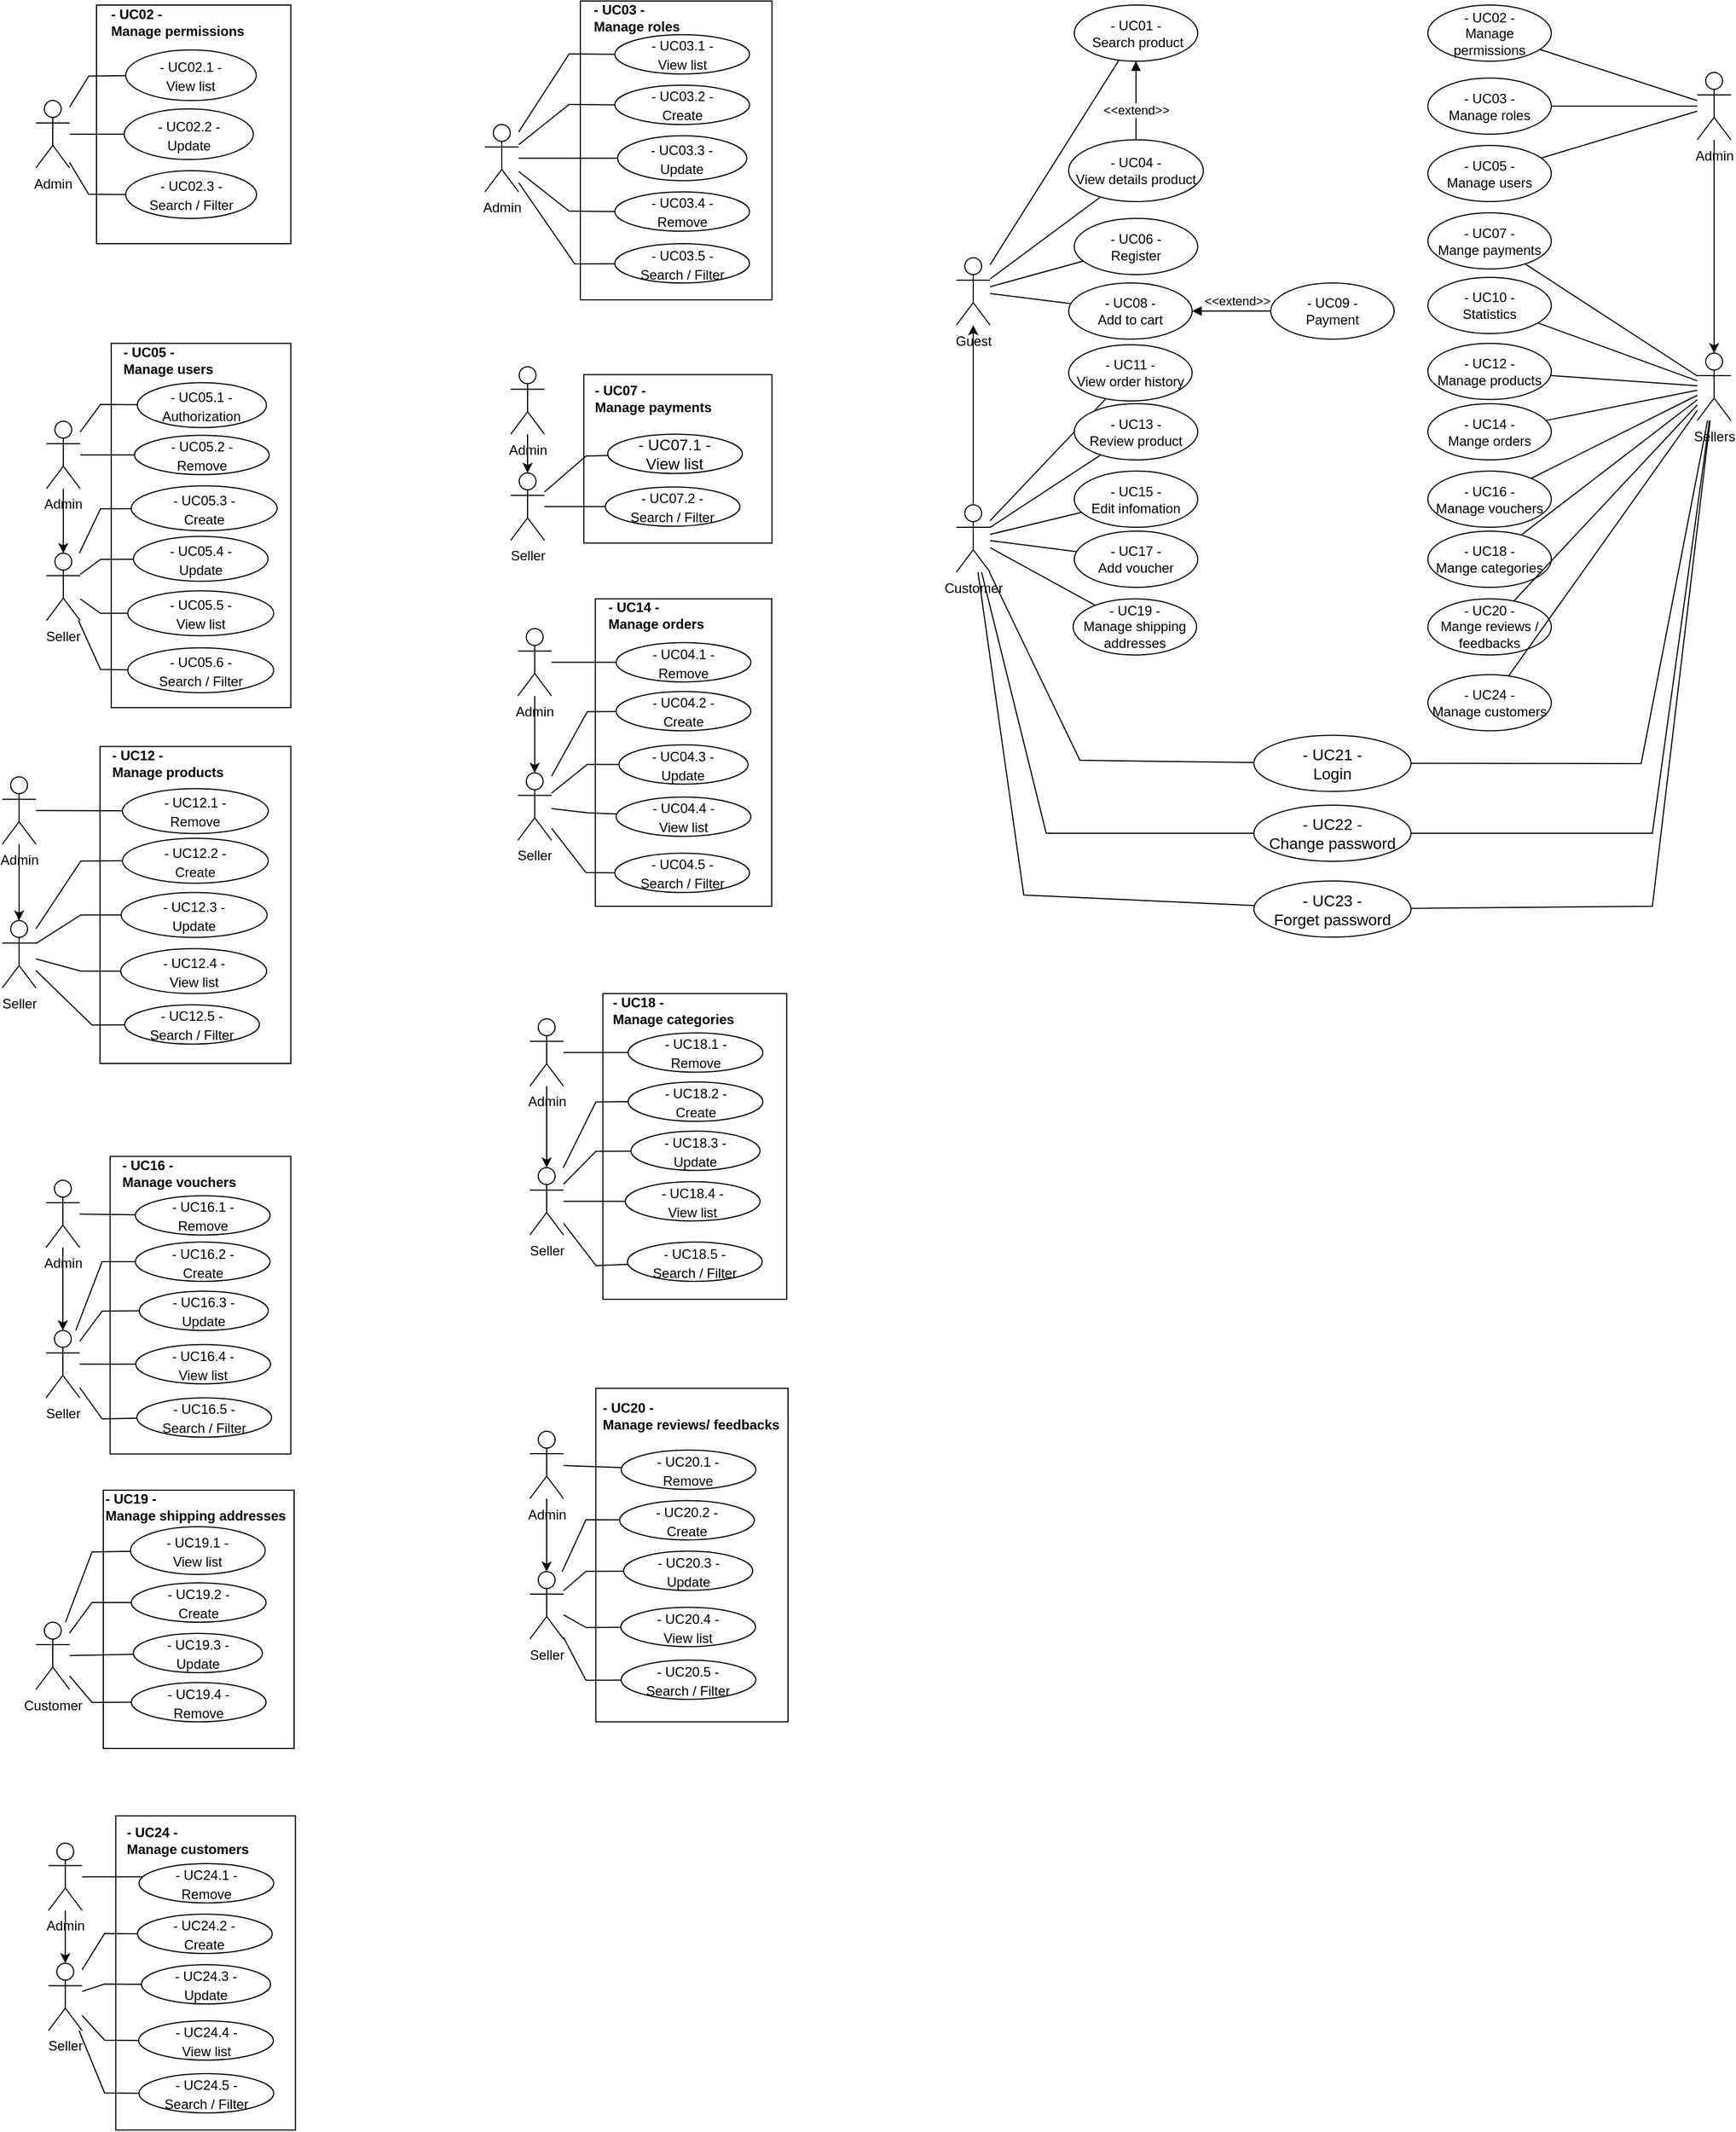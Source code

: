 <mxfile version="24.9.3">
  <diagram name="Page-1" id="YwMtbkidK_BnslAsYr2y">
    <mxGraphModel dx="1717" dy="437" grid="1" gridSize="10" guides="1" tooltips="1" connect="1" arrows="1" fold="1" page="1" pageScale="1" pageWidth="850" pageHeight="1100" math="0" shadow="0">
      <root>
        <mxCell id="0" />
        <mxCell id="1" parent="0" />
        <mxCell id="xUVbQE23yRbRqdbFfEz9-1" value="Guest" style="shape=umlActor;verticalLabelPosition=bottom;verticalAlign=top;html=1;outlineConnect=0;" parent="1" vertex="1">
          <mxGeometry x="30" y="242.5" width="30" height="60" as="geometry" />
        </mxCell>
        <mxCell id="xUVbQE23yRbRqdbFfEz9-5" style="edgeStyle=orthogonalEdgeStyle;rounded=0;orthogonalLoop=1;jettySize=auto;html=1;exitX=0.5;exitY=0;exitDx=0;exitDy=0;exitPerimeter=0;" parent="1" source="xUVbQE23yRbRqdbFfEz9-2" target="xUVbQE23yRbRqdbFfEz9-1" edge="1">
          <mxGeometry relative="1" as="geometry" />
        </mxCell>
        <mxCell id="xUVbQE23yRbRqdbFfEz9-2" value="Customer" style="shape=umlActor;verticalLabelPosition=bottom;verticalAlign=top;html=1;outlineConnect=0;" parent="1" vertex="1">
          <mxGeometry x="30" y="462.5" width="30" height="60" as="geometry" />
        </mxCell>
        <mxCell id="xUVbQE23yRbRqdbFfEz9-6" value="- UC01 -&lt;br&gt;&amp;nbsp;Search product" style="ellipse;whiteSpace=wrap;html=1;" parent="1" vertex="1">
          <mxGeometry x="135" y="17.5" width="110" height="50" as="geometry" />
        </mxCell>
        <mxCell id="xUVbQE23yRbRqdbFfEz9-8" value="- UC06 -&lt;br&gt;Register" style="ellipse;whiteSpace=wrap;html=1;" parent="1" vertex="1">
          <mxGeometry x="135" y="207.5" width="110" height="50" as="geometry" />
        </mxCell>
        <mxCell id="xUVbQE23yRbRqdbFfEz9-9" value="Admin" style="shape=umlActor;verticalLabelPosition=bottom;verticalAlign=top;html=1;outlineConnect=0;" parent="1" vertex="1">
          <mxGeometry x="690" y="77.5" width="30" height="60" as="geometry" />
        </mxCell>
        <mxCell id="xUVbQE23yRbRqdbFfEz9-10" value="- UC21 -&lt;br&gt;Login" style="ellipse;whiteSpace=wrap;html=1;fontSize=14;" parent="1" vertex="1">
          <mxGeometry x="295" y="667.75" width="140" height="50" as="geometry" />
        </mxCell>
        <mxCell id="xUVbQE23yRbRqdbFfEz9-11" value="- UC22 -&lt;br&gt;Change password" style="ellipse;whiteSpace=wrap;html=1;fontSize=14;" parent="1" vertex="1">
          <mxGeometry x="295" y="730" width="140" height="50" as="geometry" />
        </mxCell>
        <mxCell id="xUVbQE23yRbRqdbFfEz9-12" value="- UC23 -&lt;br&gt;Forget password" style="ellipse;whiteSpace=wrap;html=1;fontSize=14;" parent="1" vertex="1">
          <mxGeometry x="295" y="797.5" width="140" height="50" as="geometry" />
        </mxCell>
        <mxCell id="xUVbQE23yRbRqdbFfEz9-13" value="" style="endArrow=none;html=1;rounded=0;" parent="1" source="xUVbQE23yRbRqdbFfEz9-1" target="xUVbQE23yRbRqdbFfEz9-8" edge="1">
          <mxGeometry width="50" height="50" relative="1" as="geometry">
            <mxPoint x="100" y="252.5" as="sourcePoint" />
            <mxPoint x="150" y="202.5" as="targetPoint" />
          </mxGeometry>
        </mxCell>
        <mxCell id="xUVbQE23yRbRqdbFfEz9-14" value="" style="endArrow=none;html=1;rounded=0;" parent="1" source="xUVbQE23yRbRqdbFfEz9-1" target="xUVbQE23yRbRqdbFfEz9-6" edge="1">
          <mxGeometry width="50" height="50" relative="1" as="geometry">
            <mxPoint x="70" y="272.5" as="sourcePoint" />
            <mxPoint x="193" y="223.5" as="targetPoint" />
          </mxGeometry>
        </mxCell>
        <mxCell id="xUVbQE23yRbRqdbFfEz9-15" value="- UC04 -&lt;br&gt;View details product" style="ellipse;whiteSpace=wrap;html=1;" parent="1" vertex="1">
          <mxGeometry x="130" y="137.5" width="120" height="55" as="geometry" />
        </mxCell>
        <mxCell id="xUVbQE23yRbRqdbFfEz9-16" value="" style="endArrow=none;html=1;rounded=0;" parent="1" source="xUVbQE23yRbRqdbFfEz9-1" target="xUVbQE23yRbRqdbFfEz9-15" edge="1">
          <mxGeometry width="50" height="50" relative="1" as="geometry">
            <mxPoint x="70" y="285.5" as="sourcePoint" />
            <mxPoint x="184" y="307.5" as="targetPoint" />
          </mxGeometry>
        </mxCell>
        <mxCell id="xUVbQE23yRbRqdbFfEz9-17" value="&amp;lt;&amp;lt;extend&amp;gt;&amp;gt;" style="html=1;verticalAlign=bottom;endArrow=block;" parent="1" source="xUVbQE23yRbRqdbFfEz9-15" target="xUVbQE23yRbRqdbFfEz9-6" edge="1">
          <mxGeometry x="-0.5" width="80" relative="1" as="geometry">
            <mxPoint x="200" y="62.5" as="sourcePoint" />
            <mxPoint x="200" y="22.5" as="targetPoint" />
            <mxPoint as="offset" />
          </mxGeometry>
        </mxCell>
        <mxCell id="xUVbQE23yRbRqdbFfEz9-18" value="" style="endArrow=none;html=1;rounded=0;" parent="1" source="xUVbQE23yRbRqdbFfEz9-2" target="xUVbQE23yRbRqdbFfEz9-10" edge="1">
          <mxGeometry width="50" height="50" relative="1" as="geometry">
            <mxPoint x="70" y="285.5" as="sourcePoint" />
            <mxPoint x="184" y="307.5" as="targetPoint" />
            <Array as="points">
              <mxPoint x="140" y="690" />
            </Array>
          </mxGeometry>
        </mxCell>
        <mxCell id="xUVbQE23yRbRqdbFfEz9-20" value="" style="endArrow=none;html=1;rounded=0;" parent="1" source="xUVbQE23yRbRqdbFfEz9-2" target="xUVbQE23yRbRqdbFfEz9-11" edge="1">
          <mxGeometry width="50" height="50" relative="1" as="geometry">
            <mxPoint x="70" y="503.5" as="sourcePoint" />
            <mxPoint x="281" y="513.5" as="targetPoint" />
            <Array as="points">
              <mxPoint x="110" y="755" />
            </Array>
          </mxGeometry>
        </mxCell>
        <mxCell id="xUVbQE23yRbRqdbFfEz9-21" value="" style="endArrow=none;html=1;rounded=0;" parent="1" source="xUVbQE23yRbRqdbFfEz9-2" target="xUVbQE23yRbRqdbFfEz9-12" edge="1">
          <mxGeometry width="50" height="50" relative="1" as="geometry">
            <mxPoint x="427" y="532.5" as="sourcePoint" />
            <mxPoint x="650" y="589.5" as="targetPoint" />
            <Array as="points">
              <mxPoint x="90" y="810" />
            </Array>
          </mxGeometry>
        </mxCell>
        <mxCell id="xUVbQE23yRbRqdbFfEz9-23" value="- UC15 -&lt;br&gt;Edit infomation" style="ellipse;whiteSpace=wrap;html=1;" parent="1" vertex="1">
          <mxGeometry x="135" y="432.5" width="110" height="50" as="geometry" />
        </mxCell>
        <mxCell id="xUVbQE23yRbRqdbFfEz9-24" value="" style="endArrow=none;html=1;rounded=0;" parent="1" source="xUVbQE23yRbRqdbFfEz9-2" target="xUVbQE23yRbRqdbFfEz9-23" edge="1">
          <mxGeometry width="50" height="50" relative="1" as="geometry">
            <mxPoint x="70" y="506.5" as="sourcePoint" />
            <mxPoint x="293" y="563.5" as="targetPoint" />
          </mxGeometry>
        </mxCell>
        <mxCell id="xUVbQE23yRbRqdbFfEz9-25" value="- UC11 -&lt;br&gt;View order history" style="ellipse;whiteSpace=wrap;html=1;" parent="1" vertex="1">
          <mxGeometry x="130" y="320" width="110" height="50" as="geometry" />
        </mxCell>
        <mxCell id="xUVbQE23yRbRqdbFfEz9-26" value="" style="endArrow=none;html=1;rounded=0;" parent="1" source="xUVbQE23yRbRqdbFfEz9-2" target="xUVbQE23yRbRqdbFfEz9-25" edge="1">
          <mxGeometry width="50" height="50" relative="1" as="geometry">
            <mxPoint x="70" y="502.5" as="sourcePoint" />
            <mxPoint x="190" y="506.5" as="targetPoint" />
          </mxGeometry>
        </mxCell>
        <mxCell id="xUVbQE23yRbRqdbFfEz9-27" value="- UC13 -&lt;br&gt;Review product" style="ellipse;whiteSpace=wrap;html=1;" parent="1" vertex="1">
          <mxGeometry x="135" y="372.5" width="110" height="50" as="geometry" />
        </mxCell>
        <mxCell id="xUVbQE23yRbRqdbFfEz9-28" value="" style="endArrow=none;html=1;rounded=0;" parent="1" source="xUVbQE23yRbRqdbFfEz9-2" target="xUVbQE23yRbRqdbFfEz9-27" edge="1">
          <mxGeometry width="50" height="50" relative="1" as="geometry">
            <mxPoint x="70" y="492.5" as="sourcePoint" />
            <mxPoint x="203" y="407.5" as="targetPoint" />
          </mxGeometry>
        </mxCell>
        <mxCell id="xUVbQE23yRbRqdbFfEz9-29" value="- UC08 -&lt;br&gt;Add to cart" style="ellipse;whiteSpace=wrap;html=1;" parent="1" vertex="1">
          <mxGeometry x="130" y="265" width="110" height="50" as="geometry" />
        </mxCell>
        <mxCell id="xUVbQE23yRbRqdbFfEz9-30" value="" style="endArrow=none;html=1;rounded=0;" parent="1" source="xUVbQE23yRbRqdbFfEz9-1" target="xUVbQE23yRbRqdbFfEz9-29" edge="1">
          <mxGeometry width="50" height="50" relative="1" as="geometry">
            <mxPoint x="70" y="281.5" as="sourcePoint" />
            <mxPoint x="181" y="272.5" as="targetPoint" />
          </mxGeometry>
        </mxCell>
        <mxCell id="xUVbQE23yRbRqdbFfEz9-31" value="- UC09 -&lt;br&gt;Payment" style="ellipse;whiteSpace=wrap;html=1;" parent="1" vertex="1">
          <mxGeometry x="310" y="265" width="110" height="50" as="geometry" />
        </mxCell>
        <mxCell id="xUVbQE23yRbRqdbFfEz9-33" value="&amp;lt;&amp;lt;extend&amp;gt;&amp;gt;" style="html=1;verticalAlign=bottom;endArrow=block;" parent="1" source="xUVbQE23yRbRqdbFfEz9-31" target="xUVbQE23yRbRqdbFfEz9-29" edge="1">
          <mxGeometry x="-0.143" width="80" relative="1" as="geometry">
            <mxPoint x="339.5" y="212.5" as="sourcePoint" />
            <mxPoint x="339.5" y="182.5" as="targetPoint" />
            <mxPoint as="offset" />
          </mxGeometry>
        </mxCell>
        <mxCell id="xUVbQE23yRbRqdbFfEz9-36" value="- UC03 -&lt;br&gt;Manage roles" style="ellipse;whiteSpace=wrap;html=1;" parent="1" vertex="1">
          <mxGeometry x="450" y="82.5" width="110" height="50" as="geometry" />
        </mxCell>
        <mxCell id="xUVbQE23yRbRqdbFfEz9-37" value="- UC12 -&lt;br&gt;Manage products" style="ellipse;whiteSpace=wrap;html=1;" parent="1" vertex="1">
          <mxGeometry x="450" y="318.75" width="110" height="50" as="geometry" />
        </mxCell>
        <mxCell id="xUVbQE23yRbRqdbFfEz9-38" value="- UC18 -&lt;br&gt;Mange categories" style="ellipse;whiteSpace=wrap;html=1;" parent="1" vertex="1">
          <mxGeometry x="450" y="486" width="110" height="50" as="geometry" />
        </mxCell>
        <mxCell id="xUVbQE23yRbRqdbFfEz9-39" value="- UC16 -&lt;br&gt;Manage vouchers" style="ellipse;whiteSpace=wrap;html=1;" parent="1" vertex="1">
          <mxGeometry x="450" y="432.5" width="110" height="50" as="geometry" />
        </mxCell>
        <mxCell id="xUVbQE23yRbRqdbFfEz9-40" value="" style="endArrow=none;html=1;rounded=0;" parent="1" source="xUVbQE23yRbRqdbFfEz9-38" target="xUVbQE23yRbRqdbFfEz9-48" edge="1">
          <mxGeometry width="50" height="50" relative="1" as="geometry">
            <mxPoint x="593.5" y="362.5" as="sourcePoint" />
            <mxPoint x="816.5" y="419.5" as="targetPoint" />
          </mxGeometry>
        </mxCell>
        <mxCell id="xUVbQE23yRbRqdbFfEz9-41" value="" style="endArrow=none;html=1;rounded=0;" parent="1" source="xUVbQE23yRbRqdbFfEz9-39" target="xUVbQE23yRbRqdbFfEz9-48" edge="1">
          <mxGeometry width="50" height="50" relative="1" as="geometry">
            <mxPoint x="593" y="346.5" as="sourcePoint" />
            <mxPoint x="700" y="264.5" as="targetPoint" />
          </mxGeometry>
        </mxCell>
        <mxCell id="xUVbQE23yRbRqdbFfEz9-43" value="" style="endArrow=none;html=1;rounded=0;" parent="1" source="xUVbQE23yRbRqdbFfEz9-36" target="xUVbQE23yRbRqdbFfEz9-9" edge="1">
          <mxGeometry width="50" height="50" relative="1" as="geometry">
            <mxPoint x="617" y="235.5" as="sourcePoint" />
            <mxPoint x="700" y="250.5" as="targetPoint" />
          </mxGeometry>
        </mxCell>
        <mxCell id="xUVbQE23yRbRqdbFfEz9-44" value="- UC14 -&lt;br&gt;Mange orders" style="ellipse;whiteSpace=wrap;html=1;" parent="1" vertex="1">
          <mxGeometry x="450" y="372.5" width="110" height="50" as="geometry" />
        </mxCell>
        <mxCell id="xUVbQE23yRbRqdbFfEz9-45" value="- UC10 -&lt;br&gt;Statistics" style="ellipse;whiteSpace=wrap;html=1;" parent="1" vertex="1">
          <mxGeometry x="450" y="260" width="110" height="50" as="geometry" />
        </mxCell>
        <mxCell id="xUVbQE23yRbRqdbFfEz9-46" value="" style="endArrow=none;html=1;rounded=0;" parent="1" source="xUVbQE23yRbRqdbFfEz9-44" target="xUVbQE23yRbRqdbFfEz9-48" edge="1">
          <mxGeometry width="50" height="50" relative="1" as="geometry">
            <mxPoint x="586" y="277.5" as="sourcePoint" />
            <mxPoint x="700" y="255.5" as="targetPoint" />
          </mxGeometry>
        </mxCell>
        <mxCell id="xUVbQE23yRbRqdbFfEz9-47" value="" style="endArrow=none;html=1;rounded=0;" parent="1" source="xUVbQE23yRbRqdbFfEz9-45" target="xUVbQE23yRbRqdbFfEz9-48" edge="1">
          <mxGeometry width="50" height="50" relative="1" as="geometry">
            <mxPoint x="571" y="328.5" as="sourcePoint" />
            <mxPoint x="700" y="260.5" as="targetPoint" />
          </mxGeometry>
        </mxCell>
        <mxCell id="xUVbQE23yRbRqdbFfEz9-48" value="Sellers" style="shape=umlActor;verticalLabelPosition=bottom;verticalAlign=top;html=1;outlineConnect=0;" parent="1" vertex="1">
          <mxGeometry x="690" y="327.5" width="30" height="60" as="geometry" />
        </mxCell>
        <mxCell id="xUVbQE23yRbRqdbFfEz9-50" style="edgeStyle=orthogonalEdgeStyle;rounded=0;orthogonalLoop=1;jettySize=auto;html=1;" parent="1" source="xUVbQE23yRbRqdbFfEz9-9" target="xUVbQE23yRbRqdbFfEz9-48" edge="1">
          <mxGeometry relative="1" as="geometry">
            <mxPoint x="700" y="472.5" as="sourcePoint" />
            <mxPoint x="700" y="312.5" as="targetPoint" />
          </mxGeometry>
        </mxCell>
        <mxCell id="xUVbQE23yRbRqdbFfEz9-51" value="" style="endArrow=none;html=1;rounded=0;" parent="1" source="xUVbQE23yRbRqdbFfEz9-37" target="xUVbQE23yRbRqdbFfEz9-48" edge="1">
          <mxGeometry width="50" height="50" relative="1" as="geometry">
            <mxPoint x="590" y="481.5" as="sourcePoint" />
            <mxPoint x="700" y="517.5" as="targetPoint" />
          </mxGeometry>
        </mxCell>
        <mxCell id="xUVbQE23yRbRqdbFfEz9-52" value="- UC05 -&lt;br&gt;Manage users" style="ellipse;whiteSpace=wrap;html=1;" parent="1" vertex="1">
          <mxGeometry x="450" y="142.5" width="110" height="50" as="geometry" />
        </mxCell>
        <mxCell id="xUVbQE23yRbRqdbFfEz9-56" value="" style="endArrow=none;html=1;rounded=0;" parent="1" source="xUVbQE23yRbRqdbFfEz9-10" target="xUVbQE23yRbRqdbFfEz9-48" edge="1">
          <mxGeometry width="50" height="50" relative="1" as="geometry">
            <mxPoint x="570" y="553" as="sourcePoint" />
            <mxPoint x="727" y="432" as="targetPoint" />
            <Array as="points">
              <mxPoint x="640" y="693" />
            </Array>
          </mxGeometry>
        </mxCell>
        <mxCell id="xUVbQE23yRbRqdbFfEz9-57" value="" style="endArrow=none;html=1;rounded=0;" parent="1" source="xUVbQE23yRbRqdbFfEz9-11" target="xUVbQE23yRbRqdbFfEz9-48" edge="1">
          <mxGeometry width="50" height="50" relative="1" as="geometry">
            <mxPoint x="445" y="577.5" as="sourcePoint" />
            <mxPoint x="707" y="392.5" as="targetPoint" />
            <Array as="points">
              <mxPoint x="650" y="755" />
            </Array>
          </mxGeometry>
        </mxCell>
        <mxCell id="xUVbQE23yRbRqdbFfEz9-58" value="" style="endArrow=none;html=1;rounded=0;" parent="1" source="xUVbQE23yRbRqdbFfEz9-12" target="xUVbQE23yRbRqdbFfEz9-48" edge="1">
          <mxGeometry width="50" height="50" relative="1" as="geometry">
            <mxPoint x="445" y="637.5" as="sourcePoint" />
            <mxPoint x="709" y="392.5" as="targetPoint" />
            <Array as="points">
              <mxPoint x="650" y="820" />
            </Array>
          </mxGeometry>
        </mxCell>
        <mxCell id="xUVbQE23yRbRqdbFfEz9-59" value="- UC20 -&lt;br&gt;Mange reviews / feedbacks" style="ellipse;whiteSpace=wrap;html=1;" parent="1" vertex="1">
          <mxGeometry x="450" y="546.25" width="110" height="50" as="geometry" />
        </mxCell>
        <mxCell id="xUVbQE23yRbRqdbFfEz9-60" value="" style="endArrow=none;html=1;rounded=0;" parent="1" source="xUVbQE23yRbRqdbFfEz9-59" target="xUVbQE23yRbRqdbFfEz9-48" edge="1">
          <mxGeometry width="50" height="50" relative="1" as="geometry">
            <mxPoint x="550" y="458.5" as="sourcePoint" />
            <mxPoint x="700" y="375.5" as="targetPoint" />
          </mxGeometry>
        </mxCell>
        <mxCell id="qa07wN_9deQym0PmybMS-2" value="" style="whiteSpace=wrap;html=1;" parent="1" vertex="1">
          <mxGeometry x="-722.89" y="318.75" width="160" height="324.37" as="geometry" />
        </mxCell>
        <mxCell id="qa07wN_9deQym0PmybMS-4" value="" style="rounded=0;orthogonalLoop=1;jettySize=auto;html=1;fontSize=14;endArrow=none;" parent="1" source="w3x2JXFjFpPFl6YJhPxL-4" target="qa07wN_9deQym0PmybMS-8" edge="1">
          <mxGeometry relative="1" as="geometry">
            <mxPoint x="-802.89" y="455.417" as="sourcePoint" />
            <mxPoint x="-452.89" y="233.75" as="targetPoint" />
            <Array as="points">
              <mxPoint x="-732.45" y="466.12" />
            </Array>
          </mxGeometry>
        </mxCell>
        <mxCell id="qa07wN_9deQym0PmybMS-5" value="" style="rounded=0;orthogonalLoop=1;jettySize=auto;html=1;fontSize=14;endArrow=none;" parent="1" source="w3x2JXFjFpPFl6YJhPxL-4" target="qa07wN_9deQym0PmybMS-9" edge="1">
          <mxGeometry relative="1" as="geometry">
            <mxPoint x="-802.89" y="459.605" as="sourcePoint" />
            <mxPoint x="-682.89" y="378.75" as="targetPoint" />
            <Array as="points">
              <mxPoint x="-732.45" y="511.12" />
            </Array>
          </mxGeometry>
        </mxCell>
        <mxCell id="qa07wN_9deQym0PmybMS-6" value="" style="rounded=0;orthogonalLoop=1;jettySize=auto;html=1;fontSize=14;endArrow=none;" parent="1" source="w3x2JXFjFpPFl6YJhPxL-4" target="qa07wN_9deQym0PmybMS-10" edge="1">
          <mxGeometry relative="1" as="geometry">
            <mxPoint x="-802.89" y="451.24" as="sourcePoint" />
            <mxPoint x="-682.89" y="438.75" as="targetPoint" />
            <Array as="points">
              <mxPoint x="-732.45" y="559.12" />
            </Array>
          </mxGeometry>
        </mxCell>
        <mxCell id="qa07wN_9deQym0PmybMS-7" value="- UC05 -&lt;br&gt;Manage users" style="text;html=1;strokeColor=none;fillColor=none;align=left;verticalAlign=middle;whiteSpace=wrap;rounded=0;fontStyle=1" parent="1" vertex="1">
          <mxGeometry x="-714.06" y="318.75" width="141.77" height="30" as="geometry" />
        </mxCell>
        <mxCell id="qa07wN_9deQym0PmybMS-8" value="&lt;font style=&quot;font-size: 12px;&quot;&gt;- UC05.3 -&lt;br&gt;Create&lt;/font&gt;" style="ellipse;whiteSpace=wrap;html=1;fontSize=14;" parent="1" vertex="1">
          <mxGeometry x="-705.07" y="445.62" width="130" height="40" as="geometry" />
        </mxCell>
        <mxCell id="qa07wN_9deQym0PmybMS-9" value="&lt;span style=&quot;font-size: 12px;&quot;&gt;- UC05.4 -&lt;br&gt;Update&lt;/span&gt;" style="ellipse;whiteSpace=wrap;html=1;fontSize=14;" parent="1" vertex="1">
          <mxGeometry x="-703.17" y="490.62" width="120" height="40" as="geometry" />
        </mxCell>
        <mxCell id="qa07wN_9deQym0PmybMS-10" value="&lt;span style=&quot;font-size: 12px;&quot;&gt;- UC05.5 -&lt;/span&gt;&lt;div&gt;&lt;span style=&quot;font-size: 12px;&quot;&gt;View list&lt;/span&gt;&lt;/div&gt;" style="ellipse;whiteSpace=wrap;html=1;fontSize=14;" parent="1" vertex="1">
          <mxGeometry x="-708.17" y="539.12" width="130" height="40" as="geometry" />
        </mxCell>
        <mxCell id="qa07wN_9deQym0PmybMS-11" value="&lt;font style=&quot;font-size: 12px;&quot;&gt;- UC05.2 -&lt;br&gt;Remove&lt;/font&gt;" style="ellipse;whiteSpace=wrap;html=1;fontSize=14;" parent="1" vertex="1">
          <mxGeometry x="-702.16" y="400.62" width="120" height="35" as="geometry" />
        </mxCell>
        <mxCell id="qa07wN_9deQym0PmybMS-12" value="" style="rounded=0;orthogonalLoop=1;jettySize=auto;html=1;fontSize=14;endArrow=none;" parent="1" source="w3x2JXFjFpPFl6YJhPxL-3" target="qa07wN_9deQym0PmybMS-11" edge="1">
          <mxGeometry relative="1" as="geometry">
            <mxPoint x="-802.89" y="463.967" as="sourcePoint" />
            <mxPoint x="-682.89" y="491.75" as="targetPoint" />
          </mxGeometry>
        </mxCell>
        <mxCell id="qa07wN_9deQym0PmybMS-15" value="&lt;font style=&quot;font-size: 12px;&quot;&gt;- UC05.1 -&lt;br&gt;Authorization&lt;/font&gt;" style="ellipse;whiteSpace=wrap;html=1;fontSize=14;" parent="1" vertex="1">
          <mxGeometry x="-699.66" y="353.75" width="115" height="40" as="geometry" />
        </mxCell>
        <mxCell id="qa07wN_9deQym0PmybMS-16" value="" style="rounded=0;orthogonalLoop=1;jettySize=auto;html=1;fontSize=14;endArrow=none;" parent="1" source="w3x2JXFjFpPFl6YJhPxL-3" target="qa07wN_9deQym0PmybMS-15" edge="1">
          <mxGeometry relative="1" as="geometry">
            <mxPoint x="-820.83" y="469.85" as="sourcePoint" />
            <mxPoint x="-656.89" y="561.75" as="targetPoint" />
            <Array as="points">
              <mxPoint x="-732.45" y="373.12" />
            </Array>
          </mxGeometry>
        </mxCell>
        <mxCell id="qa07wN_9deQym0PmybMS-18" value="- UC02 -&lt;br&gt;Manage permissions" style="ellipse;whiteSpace=wrap;html=1;" parent="1" vertex="1">
          <mxGeometry x="450" y="17.5" width="110" height="50" as="geometry" />
        </mxCell>
        <mxCell id="qa07wN_9deQym0PmybMS-19" value="" style="endArrow=none;html=1;rounded=0;" parent="1" source="qa07wN_9deQym0PmybMS-18" target="xUVbQE23yRbRqdbFfEz9-9" edge="1">
          <mxGeometry width="50" height="50" relative="1" as="geometry">
            <mxPoint x="570" y="117.5" as="sourcePoint" />
            <mxPoint x="700" y="117.5" as="targetPoint" />
          </mxGeometry>
        </mxCell>
        <mxCell id="qa07wN_9deQym0PmybMS-20" value="" style="whiteSpace=wrap;html=1;" parent="1" vertex="1">
          <mxGeometry x="-305" y="13.88" width="170.73" height="266.12" as="geometry" />
        </mxCell>
        <mxCell id="qa07wN_9deQym0PmybMS-21" value="Admin" style="shape=umlActor;verticalLabelPosition=bottom;verticalAlign=top;html=1;" parent="1" vertex="1">
          <mxGeometry x="-390.0" y="123.88" width="30" height="60" as="geometry" />
        </mxCell>
        <mxCell id="qa07wN_9deQym0PmybMS-22" value="" style="rounded=0;orthogonalLoop=1;jettySize=auto;html=1;fontSize=14;endArrow=none;" parent="1" source="qa07wN_9deQym0PmybMS-21" target="qa07wN_9deQym0PmybMS-26" edge="1">
          <mxGeometry relative="1" as="geometry">
            <mxPoint x="-344.27" y="-346.12" as="sourcePoint" />
            <mxPoint x="-34.27" y="-71.12" as="targetPoint" />
            <Array as="points">
              <mxPoint x="-315" y="106" />
            </Array>
          </mxGeometry>
        </mxCell>
        <mxCell id="qa07wN_9deQym0PmybMS-23" value="" style="rounded=0;orthogonalLoop=1;jettySize=auto;html=1;fontSize=14;endArrow=none;" parent="1" source="qa07wN_9deQym0PmybMS-21" target="qa07wN_9deQym0PmybMS-27" edge="1">
          <mxGeometry relative="1" as="geometry">
            <mxPoint x="-364.27" y="113.88" as="sourcePoint" />
            <mxPoint x="-264.27" y="73.88" as="targetPoint" />
          </mxGeometry>
        </mxCell>
        <mxCell id="qa07wN_9deQym0PmybMS-24" value="" style="rounded=0;orthogonalLoop=1;jettySize=auto;html=1;fontSize=14;endArrow=none;" parent="1" source="qa07wN_9deQym0PmybMS-21" target="qa07wN_9deQym0PmybMS-28" edge="1">
          <mxGeometry relative="1" as="geometry">
            <mxPoint x="-364.27" y="113.88" as="sourcePoint" />
            <mxPoint x="-264.27" y="133.88" as="targetPoint" />
            <Array as="points">
              <mxPoint x="-315" y="61" />
            </Array>
          </mxGeometry>
        </mxCell>
        <mxCell id="qa07wN_9deQym0PmybMS-25" value="- UC03 -&lt;br&gt;Manage roles" style="text;html=1;strokeColor=none;fillColor=none;align=left;verticalAlign=middle;whiteSpace=wrap;rounded=0;fontStyle=1" parent="1" vertex="1">
          <mxGeometry x="-295.44" y="13.88" width="141.77" height="30" as="geometry" />
        </mxCell>
        <mxCell id="qa07wN_9deQym0PmybMS-26" value="&lt;div&gt;&lt;span style=&quot;font-size: 12px;&quot;&gt;- UC03.2 -&lt;/span&gt;&lt;/div&gt;&lt;font style=&quot;font-size: 12px;&quot;&gt;Create&lt;/font&gt;" style="ellipse;whiteSpace=wrap;html=1;fontSize=14;" parent="1" vertex="1">
          <mxGeometry x="-274.27" y="88.88" width="120" height="35" as="geometry" />
        </mxCell>
        <mxCell id="qa07wN_9deQym0PmybMS-27" value="&lt;font style=&quot;font-size: 12px;&quot;&gt;- UC03.3 -&lt;br&gt;Update&lt;/font&gt;" style="ellipse;whiteSpace=wrap;html=1;fontSize=14;" parent="1" vertex="1">
          <mxGeometry x="-271.77" y="133.88" width="115" height="40" as="geometry" />
        </mxCell>
        <mxCell id="qa07wN_9deQym0PmybMS-28" value="&lt;font style=&quot;font-size: 12px;&quot;&gt;- UC03.1 -&lt;br&gt;View list&lt;/font&gt;" style="ellipse;whiteSpace=wrap;html=1;fontSize=14;" parent="1" vertex="1">
          <mxGeometry x="-274.27" y="43.88" width="120" height="35" as="geometry" />
        </mxCell>
        <mxCell id="qa07wN_9deQym0PmybMS-29" value="&lt;font style=&quot;font-size: 12px;&quot;&gt;- UC03.4 -&lt;br&gt;Remove&lt;/font&gt;" style="ellipse;whiteSpace=wrap;html=1;fontSize=14;" parent="1" vertex="1">
          <mxGeometry x="-274.27" y="183.88" width="120" height="35" as="geometry" />
        </mxCell>
        <mxCell id="qa07wN_9deQym0PmybMS-30" value="" style="rounded=0;orthogonalLoop=1;jettySize=auto;html=1;fontSize=14;endArrow=none;" parent="1" source="qa07wN_9deQym0PmybMS-21" target="qa07wN_9deQym0PmybMS-29" edge="1">
          <mxGeometry relative="1" as="geometry">
            <mxPoint x="-364.27" y="113.88" as="sourcePoint" />
            <mxPoint x="-264.27" y="186.88" as="targetPoint" />
            <Array as="points">
              <mxPoint x="-315" y="201" />
            </Array>
          </mxGeometry>
        </mxCell>
        <mxCell id="qa07wN_9deQym0PmybMS-37" value="" style="whiteSpace=wrap;html=1;" parent="1" vertex="1">
          <mxGeometry x="-736.04" y="17.5" width="173.15" height="212.5" as="geometry" />
        </mxCell>
        <mxCell id="qa07wN_9deQym0PmybMS-38" value="Admin" style="shape=umlActor;verticalLabelPosition=bottom;verticalAlign=top;html=1;" parent="1" vertex="1">
          <mxGeometry x="-790" y="102.5" width="30" height="60" as="geometry" />
        </mxCell>
        <mxCell id="qa07wN_9deQym0PmybMS-40" value="" style="rounded=0;orthogonalLoop=1;jettySize=auto;html=1;fontSize=14;endArrow=none;" parent="1" source="qa07wN_9deQym0PmybMS-38" target="qa07wN_9deQym0PmybMS-44" edge="1">
          <mxGeometry relative="1" as="geometry">
            <mxPoint x="-796.04" y="58.5" as="sourcePoint" />
            <mxPoint x="-696.04" y="18.5" as="targetPoint" />
          </mxGeometry>
        </mxCell>
        <mxCell id="qa07wN_9deQym0PmybMS-41" value="" style="rounded=0;orthogonalLoop=1;jettySize=auto;html=1;fontSize=14;endArrow=none;" parent="1" source="qa07wN_9deQym0PmybMS-38" target="qa07wN_9deQym0PmybMS-45" edge="1">
          <mxGeometry relative="1" as="geometry">
            <mxPoint x="-796.04" y="58.5" as="sourcePoint" />
            <mxPoint x="-696.04" y="78.5" as="targetPoint" />
            <Array as="points">
              <mxPoint x="-742.89" y="80.75" />
            </Array>
          </mxGeometry>
        </mxCell>
        <mxCell id="qa07wN_9deQym0PmybMS-42" value="- UC02 -&lt;br&gt;Manage permissions" style="text;html=1;strokeColor=none;fillColor=none;align=left;verticalAlign=middle;whiteSpace=wrap;rounded=0;fontStyle=1" parent="1" vertex="1">
          <mxGeometry x="-724.87" y="17.5" width="147.94" height="30" as="geometry" />
        </mxCell>
        <mxCell id="qa07wN_9deQym0PmybMS-44" value="&lt;font style=&quot;font-size: 12px;&quot;&gt;- UC02.2 -&lt;br&gt;Update&lt;/font&gt;" style="ellipse;whiteSpace=wrap;html=1;fontSize=14;" parent="1" vertex="1">
          <mxGeometry x="-711.32" y="110" width="115" height="45" as="geometry" />
        </mxCell>
        <mxCell id="qa07wN_9deQym0PmybMS-45" value="&lt;div&gt;&lt;font style=&quot;font-size: 12px;&quot;&gt;- UC02.1 -&lt;/font&gt;&lt;/div&gt;&lt;font style=&quot;font-size: 12px;&quot;&gt;View list&lt;/font&gt;" style="ellipse;whiteSpace=wrap;html=1;fontSize=14;" parent="1" vertex="1">
          <mxGeometry x="-710" y="57.5" width="116.29" height="45" as="geometry" />
        </mxCell>
        <mxCell id="qa07wN_9deQym0PmybMS-50" value="" style="whiteSpace=wrap;html=1;" parent="1" vertex="1">
          <mxGeometry x="-732.89" y="677.75" width="170" height="282.25" as="geometry" />
        </mxCell>
        <mxCell id="qa07wN_9deQym0PmybMS-51" value="Admin" style="shape=umlActor;verticalLabelPosition=bottom;verticalAlign=top;html=1;" parent="1" vertex="1">
          <mxGeometry x="-820.0" y="704.75" width="30" height="60" as="geometry" />
        </mxCell>
        <mxCell id="qa07wN_9deQym0PmybMS-52" value="" style="rounded=0;orthogonalLoop=1;jettySize=auto;html=1;fontSize=14;endArrow=none;" parent="1" source="qa07wN_9deQym0PmybMS-65" target="Bf6mCI8HEkuUCOImc4_S-6" edge="1">
          <mxGeometry relative="1" as="geometry">
            <mxPoint x="-772.89" y="317.75" as="sourcePoint" />
            <mxPoint x="-680.817" y="795.333" as="targetPoint" />
            <Array as="points">
              <mxPoint x="-750" y="779.75" />
            </Array>
          </mxGeometry>
        </mxCell>
        <mxCell id="qa07wN_9deQym0PmybMS-53" value="" style="rounded=0;orthogonalLoop=1;jettySize=auto;html=1;fontSize=14;endArrow=none;" parent="1" source="qa07wN_9deQym0PmybMS-65" target="Bf6mCI8HEkuUCOImc4_S-7" edge="1">
          <mxGeometry relative="1" as="geometry">
            <mxPoint x="-792.89" y="777.75" as="sourcePoint" />
            <mxPoint x="-694.465" y="835.512" as="targetPoint" />
            <Array as="points">
              <mxPoint x="-750" y="827.75" />
            </Array>
          </mxGeometry>
        </mxCell>
        <mxCell id="qa07wN_9deQym0PmybMS-54" value="" style="rounded=0;orthogonalLoop=1;jettySize=auto;html=1;fontSize=14;endArrow=none;" parent="1" source="qa07wN_9deQym0PmybMS-65" target="Bf6mCI8HEkuUCOImc4_S-8" edge="1">
          <mxGeometry relative="1" as="geometry">
            <mxPoint x="-792.89" y="777.75" as="sourcePoint" />
            <mxPoint x="-707.267" y="867.734" as="targetPoint" />
            <Array as="points">
              <mxPoint x="-750" y="877.75" />
            </Array>
          </mxGeometry>
        </mxCell>
        <mxCell id="qa07wN_9deQym0PmybMS-55" value="- UC12 -&lt;br&gt;Manage products" style="text;html=1;strokeColor=none;fillColor=none;align=left;verticalAlign=middle;whiteSpace=wrap;rounded=0;fontStyle=1" parent="1" vertex="1">
          <mxGeometry x="-724.06" y="677.75" width="152.17" height="30" as="geometry" />
        </mxCell>
        <mxCell id="qa07wN_9deQym0PmybMS-60" value="" style="rounded=0;orthogonalLoop=1;jettySize=auto;html=1;fontSize=14;endArrow=none;" parent="1" source="qa07wN_9deQym0PmybMS-51" target="Bf6mCI8HEkuUCOImc4_S-5" edge="1">
          <mxGeometry relative="1" as="geometry">
            <mxPoint x="-792.89" y="777.75" as="sourcePoint" />
            <mxPoint x="-710.39" y="730.25" as="targetPoint" />
          </mxGeometry>
        </mxCell>
        <mxCell id="qa07wN_9deQym0PmybMS-65" value="Seller" style="shape=umlActor;verticalLabelPosition=bottom;verticalAlign=top;html=1;" parent="1" vertex="1">
          <mxGeometry x="-820.0" y="832.75" width="30" height="60" as="geometry" />
        </mxCell>
        <mxCell id="qa07wN_9deQym0PmybMS-66" style="edgeStyle=orthogonalEdgeStyle;rounded=0;orthogonalLoop=1;jettySize=auto;html=1;" parent="1" source="qa07wN_9deQym0PmybMS-51" target="qa07wN_9deQym0PmybMS-65" edge="1">
          <mxGeometry relative="1" as="geometry">
            <mxPoint x="-851.89" y="762.75" as="sourcePoint" />
            <mxPoint x="-961.89" y="942.75" as="targetPoint" />
          </mxGeometry>
        </mxCell>
        <mxCell id="qa07wN_9deQym0PmybMS-67" value="" style="whiteSpace=wrap;html=1;" parent="1" vertex="1">
          <mxGeometry x="-291.66" y="546.25" width="157.11" height="273.75" as="geometry" />
        </mxCell>
        <mxCell id="qa07wN_9deQym0PmybMS-68" value="Admin" style="shape=umlActor;verticalLabelPosition=bottom;verticalAlign=top;html=1;" parent="1" vertex="1">
          <mxGeometry x="-360.66" y="572.75" width="30" height="60" as="geometry" />
        </mxCell>
        <mxCell id="qa07wN_9deQym0PmybMS-69" value="" style="rounded=0;orthogonalLoop=1;jettySize=auto;html=1;fontSize=14;endArrow=none;" parent="1" source="qa07wN_9deQym0PmybMS-80" target="qa07wN_9deQym0PmybMS-73" edge="1">
          <mxGeometry relative="1" as="geometry">
            <mxPoint x="-331.66" y="186.25" as="sourcePoint" />
            <mxPoint x="-21.66" y="461.25" as="targetPoint" />
            <Array as="points">
              <mxPoint x="-298.81" y="646.75" />
            </Array>
          </mxGeometry>
        </mxCell>
        <mxCell id="qa07wN_9deQym0PmybMS-70" value="" style="rounded=0;orthogonalLoop=1;jettySize=auto;html=1;fontSize=14;endArrow=none;" parent="1" source="qa07wN_9deQym0PmybMS-80" target="qa07wN_9deQym0PmybMS-74" edge="1">
          <mxGeometry relative="1" as="geometry">
            <mxPoint x="-351.66" y="646.25" as="sourcePoint" />
            <mxPoint x="-251.66" y="606.25" as="targetPoint" />
            <Array as="points">
              <mxPoint x="-298.81" y="693.75" />
            </Array>
          </mxGeometry>
        </mxCell>
        <mxCell id="qa07wN_9deQym0PmybMS-71" value="" style="rounded=0;orthogonalLoop=1;jettySize=auto;html=1;fontSize=14;endArrow=none;" parent="1" source="qa07wN_9deQym0PmybMS-80" target="qa07wN_9deQym0PmybMS-75" edge="1">
          <mxGeometry relative="1" as="geometry">
            <mxPoint x="-351.66" y="646.25" as="sourcePoint" />
            <mxPoint x="-251.66" y="666.25" as="targetPoint" />
            <Array as="points">
              <mxPoint x="-298.81" y="736.75" />
            </Array>
          </mxGeometry>
        </mxCell>
        <mxCell id="qa07wN_9deQym0PmybMS-72" value="- UC14 -&lt;br&gt;Manage orders" style="text;html=1;strokeColor=none;fillColor=none;align=left;verticalAlign=middle;whiteSpace=wrap;rounded=0;fontStyle=1" parent="1" vertex="1">
          <mxGeometry x="-282.16" y="546.25" width="151" height="30" as="geometry" />
        </mxCell>
        <mxCell id="qa07wN_9deQym0PmybMS-73" value="&lt;span style=&quot;font-size: 12px;&quot;&gt;- UC04.2 -&lt;/span&gt;&lt;br style=&quot;font-size: 12px;&quot;&gt;&lt;span style=&quot;font-size: 12px;&quot;&gt;Create&lt;/span&gt;" style="ellipse;whiteSpace=wrap;html=1;fontSize=14;" parent="1" vertex="1">
          <mxGeometry x="-273.1" y="628.75" width="120" height="35" as="geometry" />
        </mxCell>
        <mxCell id="qa07wN_9deQym0PmybMS-74" value="&lt;span style=&quot;font-size: 12px;&quot;&gt;- UC04.3 -&lt;/span&gt;&lt;br style=&quot;font-size: 12px;&quot;&gt;&lt;span style=&quot;font-size: 12px;&quot;&gt;Update&lt;/span&gt;" style="ellipse;whiteSpace=wrap;html=1;fontSize=14;" parent="1" vertex="1">
          <mxGeometry x="-270.6" y="676.25" width="115" height="35" as="geometry" />
        </mxCell>
        <mxCell id="qa07wN_9deQym0PmybMS-75" value="&lt;span style=&quot;font-size: 12px;&quot;&gt;- UC04.4 -&lt;/span&gt;&lt;br style=&quot;font-size: 12px;&quot;&gt;&lt;span style=&quot;font-size: 12px;&quot;&gt;View list&lt;/span&gt;" style="ellipse;whiteSpace=wrap;html=1;fontSize=14;" parent="1" vertex="1">
          <mxGeometry x="-273.1" y="722.75" width="120" height="35" as="geometry" />
        </mxCell>
        <mxCell id="qa07wN_9deQym0PmybMS-76" value="&lt;font style=&quot;font-size: 12px;&quot;&gt;- UC04.1 -&lt;br&gt;Remove&lt;/font&gt;" style="ellipse;whiteSpace=wrap;html=1;fontSize=14;" parent="1" vertex="1">
          <mxGeometry x="-273.1" y="585.25" width="120" height="35" as="geometry" />
        </mxCell>
        <mxCell id="qa07wN_9deQym0PmybMS-77" value="" style="rounded=0;orthogonalLoop=1;jettySize=auto;html=1;fontSize=14;endArrow=none;" parent="1" source="qa07wN_9deQym0PmybMS-68" target="qa07wN_9deQym0PmybMS-76" edge="1">
          <mxGeometry relative="1" as="geometry">
            <mxPoint x="-351.66" y="646.25" as="sourcePoint" />
            <mxPoint x="-251.66" y="719.25" as="targetPoint" />
          </mxGeometry>
        </mxCell>
        <mxCell id="qa07wN_9deQym0PmybMS-80" value="Seller" style="shape=umlActor;verticalLabelPosition=bottom;verticalAlign=top;html=1;" parent="1" vertex="1">
          <mxGeometry x="-360.66" y="701.25" width="30" height="60" as="geometry" />
        </mxCell>
        <mxCell id="qa07wN_9deQym0PmybMS-81" style="edgeStyle=orthogonalEdgeStyle;rounded=0;orthogonalLoop=1;jettySize=auto;html=1;" parent="1" source="qa07wN_9deQym0PmybMS-68" target="qa07wN_9deQym0PmybMS-80" edge="1">
          <mxGeometry relative="1" as="geometry">
            <mxPoint x="-410.66" y="631.25" as="sourcePoint" />
            <mxPoint x="-520.66" y="811.25" as="targetPoint" />
          </mxGeometry>
        </mxCell>
        <mxCell id="qa07wN_9deQym0PmybMS-97" value="" style="whiteSpace=wrap;html=1;" parent="1" vertex="1">
          <mxGeometry x="-723.89" y="1042.75" width="161" height="265" as="geometry" />
        </mxCell>
        <mxCell id="qa07wN_9deQym0PmybMS-98" value="Admin" style="shape=umlActor;verticalLabelPosition=bottom;verticalAlign=top;html=1;" parent="1" vertex="1">
          <mxGeometry x="-781" y="1064" width="30" height="60" as="geometry" />
        </mxCell>
        <mxCell id="qa07wN_9deQym0PmybMS-99" value="" style="rounded=0;orthogonalLoop=1;jettySize=auto;html=1;fontSize=14;endArrow=none;" parent="1" source="qa07wN_9deQym0PmybMS-110" target="qa07wN_9deQym0PmybMS-103" edge="1">
          <mxGeometry relative="1" as="geometry">
            <mxPoint x="-763.89" y="682.75" as="sourcePoint" />
            <mxPoint x="-453.89" y="957.75" as="targetPoint" />
            <Array as="points">
              <mxPoint x="-731" y="1136.5" />
            </Array>
          </mxGeometry>
        </mxCell>
        <mxCell id="qa07wN_9deQym0PmybMS-100" value="" style="rounded=0;orthogonalLoop=1;jettySize=auto;html=1;fontSize=14;endArrow=none;" parent="1" source="qa07wN_9deQym0PmybMS-110" target="qa07wN_9deQym0PmybMS-104" edge="1">
          <mxGeometry relative="1" as="geometry">
            <mxPoint x="-783.89" y="1142.75" as="sourcePoint" />
            <mxPoint x="-683.89" y="1102.75" as="targetPoint" />
            <Array as="points">
              <mxPoint x="-731" y="1180.5" />
            </Array>
          </mxGeometry>
        </mxCell>
        <mxCell id="qa07wN_9deQym0PmybMS-101" value="" style="rounded=0;orthogonalLoop=1;jettySize=auto;html=1;fontSize=14;endArrow=none;" parent="1" source="qa07wN_9deQym0PmybMS-110" target="qa07wN_9deQym0PmybMS-105" edge="1">
          <mxGeometry relative="1" as="geometry">
            <mxPoint x="-783.89" y="1142.75" as="sourcePoint" />
            <mxPoint x="-683.89" y="1162.75" as="targetPoint" />
          </mxGeometry>
        </mxCell>
        <mxCell id="qa07wN_9deQym0PmybMS-102" value="- UC16 -&lt;br&gt;Manage vouchers" style="text;html=1;strokeColor=none;fillColor=none;align=left;verticalAlign=middle;whiteSpace=wrap;rounded=0;fontStyle=1" parent="1" vertex="1">
          <mxGeometry x="-715.06" y="1042.75" width="152.17" height="30" as="geometry" />
        </mxCell>
        <mxCell id="qa07wN_9deQym0PmybMS-103" value="&lt;font style=&quot;&quot;&gt;&lt;span style=&quot;font-size: 12px;&quot;&gt;- UC16.2 -&lt;/span&gt;&lt;br&gt;&lt;font style=&quot;font-size: 12px;&quot;&gt;Create&lt;/font&gt;&lt;/font&gt;" style="ellipse;whiteSpace=wrap;html=1;fontSize=14;" parent="1" vertex="1">
          <mxGeometry x="-701.39" y="1119" width="120" height="35" as="geometry" />
        </mxCell>
        <mxCell id="qa07wN_9deQym0PmybMS-104" value="&lt;font style=&quot;font-size: 12px;&quot;&gt;- UC16.3 -&lt;br&gt;Update&lt;/font&gt;" style="ellipse;whiteSpace=wrap;html=1;fontSize=14;" parent="1" vertex="1">
          <mxGeometry x="-697.97" y="1162.75" width="115" height="35" as="geometry" />
        </mxCell>
        <mxCell id="qa07wN_9deQym0PmybMS-105" value="&lt;font style=&quot;font-size: 12px;&quot;&gt;- UC16.4 -&lt;br&gt;View list&lt;/font&gt;" style="ellipse;whiteSpace=wrap;html=1;fontSize=14;" parent="1" vertex="1">
          <mxGeometry x="-701" y="1210.25" width="120" height="35" as="geometry" />
        </mxCell>
        <mxCell id="qa07wN_9deQym0PmybMS-106" value="&lt;font style=&quot;font-size: 12px;&quot;&gt;- UC16.1 -&lt;br&gt;Remove&lt;/font&gt;" style="ellipse;whiteSpace=wrap;html=1;fontSize=14;" parent="1" vertex="1">
          <mxGeometry x="-701.39" y="1077.75" width="120" height="35" as="geometry" />
        </mxCell>
        <mxCell id="qa07wN_9deQym0PmybMS-107" value="" style="rounded=0;orthogonalLoop=1;jettySize=auto;html=1;fontSize=14;endArrow=none;" parent="1" source="qa07wN_9deQym0PmybMS-98" target="qa07wN_9deQym0PmybMS-106" edge="1">
          <mxGeometry relative="1" as="geometry">
            <mxPoint x="-783.89" y="1142.75" as="sourcePoint" />
            <mxPoint x="-683.89" y="1215.75" as="targetPoint" />
          </mxGeometry>
        </mxCell>
        <mxCell id="qa07wN_9deQym0PmybMS-110" value="Seller" style="shape=umlActor;verticalLabelPosition=bottom;verticalAlign=top;html=1;" parent="1" vertex="1">
          <mxGeometry x="-781" y="1197.75" width="30" height="60" as="geometry" />
        </mxCell>
        <mxCell id="qa07wN_9deQym0PmybMS-111" style="edgeStyle=orthogonalEdgeStyle;rounded=0;orthogonalLoop=1;jettySize=auto;html=1;" parent="1" source="qa07wN_9deQym0PmybMS-98" target="qa07wN_9deQym0PmybMS-110" edge="1">
          <mxGeometry relative="1" as="geometry">
            <mxPoint x="-842.89" y="1127.75" as="sourcePoint" />
            <mxPoint x="-952.89" y="1307.75" as="targetPoint" />
          </mxGeometry>
        </mxCell>
        <mxCell id="qa07wN_9deQym0PmybMS-124" value="" style="whiteSpace=wrap;html=1;" parent="1" vertex="1">
          <mxGeometry x="-291.23" y="1249.25" width="171.23" height="297" as="geometry" />
        </mxCell>
        <mxCell id="qa07wN_9deQym0PmybMS-125" value="Admin" style="shape=umlActor;verticalLabelPosition=bottom;verticalAlign=top;html=1;" parent="1" vertex="1">
          <mxGeometry x="-350" y="1287.5" width="30" height="60" as="geometry" />
        </mxCell>
        <mxCell id="qa07wN_9deQym0PmybMS-126" value="" style="rounded=0;orthogonalLoop=1;jettySize=auto;html=1;fontSize=14;endArrow=none;" parent="1" source="qa07wN_9deQym0PmybMS-135" target="qa07wN_9deQym0PmybMS-130" edge="1">
          <mxGeometry relative="1" as="geometry">
            <mxPoint x="-336" y="889.25" as="sourcePoint" />
            <mxPoint x="-26" y="1164.25" as="targetPoint" />
            <Array as="points">
              <mxPoint x="-300" y="1366.25" />
            </Array>
          </mxGeometry>
        </mxCell>
        <mxCell id="qa07wN_9deQym0PmybMS-127" value="" style="rounded=0;orthogonalLoop=1;jettySize=auto;html=1;fontSize=14;endArrow=none;" parent="1" source="qa07wN_9deQym0PmybMS-135" target="qa07wN_9deQym0PmybMS-131" edge="1">
          <mxGeometry relative="1" as="geometry">
            <mxPoint x="-356" y="1349.25" as="sourcePoint" />
            <mxPoint x="-256" y="1309.25" as="targetPoint" />
            <Array as="points">
              <mxPoint x="-300" y="1412.25" />
            </Array>
          </mxGeometry>
        </mxCell>
        <mxCell id="qa07wN_9deQym0PmybMS-128" value="" style="rounded=0;orthogonalLoop=1;jettySize=auto;html=1;fontSize=14;endArrow=none;" parent="1" source="qa07wN_9deQym0PmybMS-135" target="qa07wN_9deQym0PmybMS-132" edge="1">
          <mxGeometry relative="1" as="geometry">
            <mxPoint x="-356" y="1349.25" as="sourcePoint" />
            <mxPoint x="-256" y="1369.25" as="targetPoint" />
            <Array as="points">
              <mxPoint x="-300" y="1462.25" />
            </Array>
          </mxGeometry>
        </mxCell>
        <mxCell id="qa07wN_9deQym0PmybMS-129" value="- UC20 -&lt;br&gt;Manage reviews/ feedbacks" style="text;html=1;strokeColor=none;fillColor=none;align=left;verticalAlign=middle;whiteSpace=wrap;rounded=0;fontStyle=1" parent="1" vertex="1">
          <mxGeometry x="-287.12" y="1259.25" width="168.89" height="30" as="geometry" />
        </mxCell>
        <mxCell id="qa07wN_9deQym0PmybMS-130" value="&lt;span style=&quot;font-size: 12px;&quot;&gt;- UC20.2 -&lt;/span&gt;&lt;br&gt;&lt;div&gt;&lt;span style=&quot;font-size: 12px;&quot;&gt;Create&lt;/span&gt;&lt;/div&gt;" style="ellipse;whiteSpace=wrap;html=1;fontSize=14;" parent="1" vertex="1">
          <mxGeometry x="-270" y="1349.25" width="120" height="35" as="geometry" />
        </mxCell>
        <mxCell id="qa07wN_9deQym0PmybMS-131" value="&lt;span style=&quot;font-size: 12px;&quot;&gt;- UC20.3 -&lt;/span&gt;&lt;br&gt;&lt;div&gt;&lt;span style=&quot;font-size: 12px;&quot;&gt;Update&lt;/span&gt;&lt;/div&gt;" style="ellipse;whiteSpace=wrap;html=1;fontSize=14;" parent="1" vertex="1">
          <mxGeometry x="-266.46" y="1394.25" width="115" height="35" as="geometry" />
        </mxCell>
        <mxCell id="qa07wN_9deQym0PmybMS-132" value="&lt;span style=&quot;font-size: 12px;&quot;&gt;- UC20.4 -&lt;/span&gt;&lt;br&gt;&lt;div&gt;&lt;span style=&quot;font-size: 12px;&quot;&gt;View list&lt;/span&gt;&lt;/div&gt;" style="ellipse;whiteSpace=wrap;html=1;fontSize=14;" parent="1" vertex="1">
          <mxGeometry x="-268.96" y="1444.25" width="120" height="35" as="geometry" />
        </mxCell>
        <mxCell id="qa07wN_9deQym0PmybMS-133" value="&lt;span style=&quot;font-size: 12px;&quot;&gt;- UC20.1 -&lt;/span&gt;&lt;br&gt;&lt;div&gt;&lt;span style=&quot;font-size: 12px;&quot;&gt;Remove&lt;/span&gt;&lt;/div&gt;" style="ellipse;whiteSpace=wrap;html=1;fontSize=14;" parent="1" vertex="1">
          <mxGeometry x="-268.65" y="1304.25" width="120" height="35" as="geometry" />
        </mxCell>
        <mxCell id="qa07wN_9deQym0PmybMS-134" value="" style="rounded=0;orthogonalLoop=1;jettySize=auto;html=1;fontSize=14;endArrow=none;" parent="1" source="qa07wN_9deQym0PmybMS-125" target="qa07wN_9deQym0PmybMS-133" edge="1">
          <mxGeometry relative="1" as="geometry">
            <mxPoint x="-356.0" y="1349.25" as="sourcePoint" />
            <mxPoint x="-256.0" y="1422.25" as="targetPoint" />
          </mxGeometry>
        </mxCell>
        <mxCell id="qa07wN_9deQym0PmybMS-135" value="Seller" style="shape=umlActor;verticalLabelPosition=bottom;verticalAlign=top;html=1;" parent="1" vertex="1">
          <mxGeometry x="-350" y="1412.5" width="30" height="60" as="geometry" />
        </mxCell>
        <mxCell id="qa07wN_9deQym0PmybMS-136" style="edgeStyle=orthogonalEdgeStyle;rounded=0;orthogonalLoop=1;jettySize=auto;html=1;" parent="1" source="qa07wN_9deQym0PmybMS-125" target="qa07wN_9deQym0PmybMS-135" edge="1">
          <mxGeometry relative="1" as="geometry">
            <mxPoint x="-415" y="1334.25" as="sourcePoint" />
            <mxPoint x="-525" y="1514.25" as="targetPoint" />
          </mxGeometry>
        </mxCell>
        <mxCell id="qa07wN_9deQym0PmybMS-153" value="" style="whiteSpace=wrap;html=1;align=center;" parent="1" vertex="1">
          <mxGeometry x="-284.89" y="897.75" width="163.73" height="272.25" as="geometry" />
        </mxCell>
        <mxCell id="qa07wN_9deQym0PmybMS-154" value="Admin" style="shape=umlActor;verticalLabelPosition=bottom;verticalAlign=top;html=1;" parent="1" vertex="1">
          <mxGeometry x="-350" y="920.25" width="30" height="60" as="geometry" />
        </mxCell>
        <mxCell id="qa07wN_9deQym0PmybMS-155" value="" style="rounded=0;orthogonalLoop=1;jettySize=auto;html=1;fontSize=14;endArrow=none;" parent="1" source="qa07wN_9deQym0PmybMS-164" target="qa07wN_9deQym0PmybMS-159" edge="1">
          <mxGeometry relative="1" as="geometry">
            <mxPoint x="-324.89" y="537.75" as="sourcePoint" />
            <mxPoint x="-14.89" y="812.75" as="targetPoint" />
            <Array as="points">
              <mxPoint x="-291.16" y="994.25" />
            </Array>
          </mxGeometry>
        </mxCell>
        <mxCell id="qa07wN_9deQym0PmybMS-156" value="" style="rounded=0;orthogonalLoop=1;jettySize=auto;html=1;fontSize=14;endArrow=none;" parent="1" source="qa07wN_9deQym0PmybMS-164" target="qa07wN_9deQym0PmybMS-160" edge="1">
          <mxGeometry relative="1" as="geometry">
            <mxPoint x="-344.89" y="997.75" as="sourcePoint" />
            <mxPoint x="-244.89" y="957.75" as="targetPoint" />
            <Array as="points">
              <mxPoint x="-291.16" y="1038.25" />
            </Array>
          </mxGeometry>
        </mxCell>
        <mxCell id="qa07wN_9deQym0PmybMS-157" value="" style="rounded=0;orthogonalLoop=1;jettySize=auto;html=1;fontSize=14;endArrow=none;" parent="1" source="qa07wN_9deQym0PmybMS-164" target="qa07wN_9deQym0PmybMS-161" edge="1">
          <mxGeometry relative="1" as="geometry">
            <mxPoint x="-344.89" y="997.75" as="sourcePoint" />
            <mxPoint x="-244.89" y="1017.75" as="targetPoint" />
          </mxGeometry>
        </mxCell>
        <mxCell id="qa07wN_9deQym0PmybMS-158" value="- UC18 -&lt;br&gt;Manage categories" style="text;html=1;strokeColor=none;fillColor=none;align=left;verticalAlign=middle;whiteSpace=wrap;rounded=0;fontStyle=1" parent="1" vertex="1">
          <mxGeometry x="-277.77" y="897.75" width="146.77" height="30" as="geometry" />
        </mxCell>
        <mxCell id="qa07wN_9deQym0PmybMS-159" value="&lt;font style=&quot;font-size: 12px;&quot;&gt;- UC18.2 -&lt;br&gt;Create&lt;/font&gt;" style="ellipse;whiteSpace=wrap;html=1;fontSize=14;align=center;" parent="1" vertex="1">
          <mxGeometry x="-262.39" y="976.5" width="120" height="35" as="geometry" />
        </mxCell>
        <mxCell id="qa07wN_9deQym0PmybMS-160" value="&lt;font style=&quot;font-size: 12px;&quot;&gt;- UC18.3 -&lt;br&gt;Update&lt;/font&gt;" style="ellipse;whiteSpace=wrap;html=1;fontSize=14;align=center;" parent="1" vertex="1">
          <mxGeometry x="-259.89" y="1020.25" width="115" height="35" as="geometry" />
        </mxCell>
        <mxCell id="qa07wN_9deQym0PmybMS-161" value="&lt;font style=&quot;font-size: 12px;&quot;&gt;- UC18.4 -&lt;br&gt;View list&lt;/font&gt;" style="ellipse;whiteSpace=wrap;html=1;fontSize=14;align=center;" parent="1" vertex="1">
          <mxGeometry x="-264.94" y="1065.25" width="120" height="35" as="geometry" />
        </mxCell>
        <mxCell id="qa07wN_9deQym0PmybMS-162" value="&lt;font style=&quot;font-size: 12px;&quot;&gt;- UC18.1 -&lt;br&gt;Remove&lt;/font&gt;" style="ellipse;whiteSpace=wrap;html=1;fontSize=14;align=center;" parent="1" vertex="1">
          <mxGeometry x="-262.39" y="932.75" width="120" height="35" as="geometry" />
        </mxCell>
        <mxCell id="qa07wN_9deQym0PmybMS-163" value="" style="rounded=0;orthogonalLoop=1;jettySize=auto;html=1;fontSize=14;endArrow=none;" parent="1" source="qa07wN_9deQym0PmybMS-154" target="qa07wN_9deQym0PmybMS-162" edge="1">
          <mxGeometry relative="1" as="geometry">
            <mxPoint x="-344.89" y="997.75" as="sourcePoint" />
            <mxPoint x="-244.89" y="1070.75" as="targetPoint" />
          </mxGeometry>
        </mxCell>
        <mxCell id="qa07wN_9deQym0PmybMS-164" value="Seller" style="shape=umlActor;verticalLabelPosition=bottom;verticalAlign=top;html=1;" parent="1" vertex="1">
          <mxGeometry x="-350" y="1052.75" width="30" height="60" as="geometry" />
        </mxCell>
        <mxCell id="qa07wN_9deQym0PmybMS-165" style="edgeStyle=orthogonalEdgeStyle;rounded=0;orthogonalLoop=1;jettySize=auto;html=1;" parent="1" source="qa07wN_9deQym0PmybMS-154" target="qa07wN_9deQym0PmybMS-164" edge="1">
          <mxGeometry relative="1" as="geometry">
            <mxPoint x="-403.89" y="982.75" as="sourcePoint" />
            <mxPoint x="-513.89" y="1162.75" as="targetPoint" />
          </mxGeometry>
        </mxCell>
        <mxCell id="y1gkIdZelGDwhx7O42P9-1" value="- UC07 -&lt;br&gt;Mange payments" style="ellipse;whiteSpace=wrap;html=1;" parent="1" vertex="1">
          <mxGeometry x="450" y="202.5" width="110" height="50" as="geometry" />
        </mxCell>
        <mxCell id="y1gkIdZelGDwhx7O42P9-2" value="" style="endArrow=none;html=1;rounded=0;" parent="1" source="y1gkIdZelGDwhx7O42P9-1" target="xUVbQE23yRbRqdbFfEz9-48" edge="1">
          <mxGeometry width="50" height="50" relative="1" as="geometry">
            <mxPoint x="546" y="258.5" as="sourcePoint" />
            <mxPoint x="700" y="357.5" as="targetPoint" />
          </mxGeometry>
        </mxCell>
        <mxCell id="y1gkIdZelGDwhx7O42P9-47" value="" style="whiteSpace=wrap;html=1;" parent="1" vertex="1">
          <mxGeometry x="-301.88" y="346.62" width="167.61" height="150" as="geometry" />
        </mxCell>
        <mxCell id="y1gkIdZelGDwhx7O42P9-48" value="Admin" style="shape=umlActor;verticalLabelPosition=bottom;verticalAlign=top;html=1;" parent="1" vertex="1">
          <mxGeometry x="-366.99" y="339.62" width="30" height="60" as="geometry" />
        </mxCell>
        <mxCell id="y1gkIdZelGDwhx7O42P9-51" value="" style="rounded=0;orthogonalLoop=1;jettySize=auto;html=1;fontSize=14;endArrow=none;" parent="1" source="y1gkIdZelGDwhx7O42P9-58" target="y1gkIdZelGDwhx7O42P9-55" edge="1">
          <mxGeometry relative="1" as="geometry">
            <mxPoint x="-361.88" y="295.37" as="sourcePoint" />
            <mxPoint x="-261.88" y="315.37" as="targetPoint" />
            <Array as="points">
              <mxPoint x="-300" y="419.12" />
            </Array>
          </mxGeometry>
        </mxCell>
        <mxCell id="y1gkIdZelGDwhx7O42P9-52" value="- UC07 -&lt;br&gt;Manage payments" style="text;html=1;strokeColor=none;fillColor=none;align=left;verticalAlign=middle;whiteSpace=wrap;rounded=0;fontStyle=1" parent="1" vertex="1">
          <mxGeometry x="-294.04" y="352.87" width="146.77" height="30" as="geometry" />
        </mxCell>
        <mxCell id="y1gkIdZelGDwhx7O42P9-55" value="- UC07.1 -&lt;br&gt;View list" style="ellipse;whiteSpace=wrap;html=1;fontSize=14;" parent="1" vertex="1">
          <mxGeometry x="-280.65" y="399.62" width="120" height="35" as="geometry" />
        </mxCell>
        <mxCell id="y1gkIdZelGDwhx7O42P9-58" value="Seller" style="shape=umlActor;verticalLabelPosition=bottom;verticalAlign=top;html=1;" parent="1" vertex="1">
          <mxGeometry x="-366.99" y="434.12" width="30" height="60" as="geometry" />
        </mxCell>
        <mxCell id="y1gkIdZelGDwhx7O42P9-59" style="edgeStyle=orthogonalEdgeStyle;rounded=0;orthogonalLoop=1;jettySize=auto;html=1;" parent="1" source="y1gkIdZelGDwhx7O42P9-48" target="y1gkIdZelGDwhx7O42P9-58" edge="1">
          <mxGeometry relative="1" as="geometry">
            <mxPoint x="-420.88" y="280.37" as="sourcePoint" />
            <mxPoint x="-530.88" y="460.37" as="targetPoint" />
          </mxGeometry>
        </mxCell>
        <mxCell id="bagrAT9wf0XFzaLiVPff-2" value="- UC17 -&lt;br&gt;Add voucher" style="ellipse;whiteSpace=wrap;html=1;" parent="1" vertex="1">
          <mxGeometry x="135" y="486" width="110" height="50" as="geometry" />
        </mxCell>
        <mxCell id="bagrAT9wf0XFzaLiVPff-3" value="" style="endArrow=none;html=1;rounded=0;" parent="1" source="xUVbQE23yRbRqdbFfEz9-2" target="bagrAT9wf0XFzaLiVPff-2" edge="1">
          <mxGeometry width="50" height="50" relative="1" as="geometry">
            <mxPoint x="70" y="499" as="sourcePoint" />
            <mxPoint x="151" y="479" as="targetPoint" />
          </mxGeometry>
        </mxCell>
        <mxCell id="bagrAT9wf0XFzaLiVPff-4" value="- UC19 -&lt;br&gt;Manage shipping addresses" style="ellipse;whiteSpace=wrap;html=1;" parent="1" vertex="1">
          <mxGeometry x="134" y="546.25" width="110" height="50" as="geometry" />
        </mxCell>
        <mxCell id="bagrAT9wf0XFzaLiVPff-5" value="" style="endArrow=none;html=1;rounded=0;" parent="1" source="xUVbQE23yRbRqdbFfEz9-2" target="bagrAT9wf0XFzaLiVPff-4" edge="1">
          <mxGeometry width="50" height="50" relative="1" as="geometry">
            <mxPoint x="70" y="504" as="sourcePoint" />
            <mxPoint x="147" y="515" as="targetPoint" />
          </mxGeometry>
        </mxCell>
        <mxCell id="bagrAT9wf0XFzaLiVPff-7" value="" style="whiteSpace=wrap;html=1;" parent="1" vertex="1">
          <mxGeometry x="-730" y="1340" width="170" height="230" as="geometry" />
        </mxCell>
        <mxCell id="bagrAT9wf0XFzaLiVPff-8" value="Customer" style="shape=umlActor;verticalLabelPosition=bottom;verticalAlign=top;html=1;" parent="1" vertex="1">
          <mxGeometry x="-790" y="1457.5" width="30" height="60" as="geometry" />
        </mxCell>
        <mxCell id="bagrAT9wf0XFzaLiVPff-9" value="" style="rounded=0;orthogonalLoop=1;jettySize=auto;html=1;fontSize=14;endArrow=none;" parent="1" source="bagrAT9wf0XFzaLiVPff-8" target="bagrAT9wf0XFzaLiVPff-13" edge="1">
          <mxGeometry relative="1" as="geometry">
            <mxPoint x="-770" y="980" as="sourcePoint" />
            <mxPoint x="-460" y="1255" as="targetPoint" />
            <Array as="points">
              <mxPoint x="-740" y="1440" />
            </Array>
          </mxGeometry>
        </mxCell>
        <mxCell id="bagrAT9wf0XFzaLiVPff-10" value="" style="rounded=0;orthogonalLoop=1;jettySize=auto;html=1;fontSize=14;endArrow=none;" parent="1" source="bagrAT9wf0XFzaLiVPff-8" target="bagrAT9wf0XFzaLiVPff-14" edge="1">
          <mxGeometry relative="1" as="geometry">
            <mxPoint x="-790" y="1440" as="sourcePoint" />
            <mxPoint x="-690" y="1400" as="targetPoint" />
          </mxGeometry>
        </mxCell>
        <mxCell id="bagrAT9wf0XFzaLiVPff-11" value="" style="rounded=0;orthogonalLoop=1;jettySize=auto;html=1;fontSize=14;endArrow=none;" parent="1" source="bagrAT9wf0XFzaLiVPff-8" target="bagrAT9wf0XFzaLiVPff-15" edge="1">
          <mxGeometry relative="1" as="geometry">
            <mxPoint x="-790" y="1440" as="sourcePoint" />
            <mxPoint x="-690" y="1460" as="targetPoint" />
            <Array as="points">
              <mxPoint x="-740" y="1395" />
            </Array>
          </mxGeometry>
        </mxCell>
        <mxCell id="bagrAT9wf0XFzaLiVPff-12" value="- UC19 -&lt;br&gt;Manage shipping addresses" style="text;html=1;strokeColor=none;fillColor=none;align=left;verticalAlign=middle;whiteSpace=wrap;rounded=0;fontStyle=1" parent="1" vertex="1">
          <mxGeometry x="-730" y="1340" width="171.17" height="30" as="geometry" />
        </mxCell>
        <mxCell id="bagrAT9wf0XFzaLiVPff-13" value="&lt;span style=&quot;font-size: 12px;&quot;&gt;- UC19.2 -&lt;/span&gt;&lt;br&gt;&lt;div&gt;&lt;span style=&quot;font-size: 12px;&quot;&gt;Create&lt;/span&gt;&lt;/div&gt;" style="ellipse;whiteSpace=wrap;html=1;fontSize=14;" parent="1" vertex="1">
          <mxGeometry x="-705" y="1422.5" width="120" height="35" as="geometry" />
        </mxCell>
        <mxCell id="bagrAT9wf0XFzaLiVPff-14" value="&lt;span style=&quot;font-size: 12px;&quot;&gt;- UC19.3 -&lt;/span&gt;&lt;br&gt;&lt;div&gt;&lt;span style=&quot;font-size: 12px;&quot;&gt;Update&lt;/span&gt;&lt;/div&gt;" style="ellipse;whiteSpace=wrap;html=1;fontSize=14;" parent="1" vertex="1">
          <mxGeometry x="-703.23" y="1467.5" width="115" height="35" as="geometry" />
        </mxCell>
        <mxCell id="bagrAT9wf0XFzaLiVPff-15" value="&lt;font style=&quot;font-size: 12px;&quot;&gt;- UC19.1 -&lt;br&gt;View list&lt;/font&gt;" style="ellipse;whiteSpace=wrap;html=1;fontSize=14;" parent="1" vertex="1">
          <mxGeometry x="-705.73" y="1372.5" width="120" height="42.5" as="geometry" />
        </mxCell>
        <mxCell id="bagrAT9wf0XFzaLiVPff-16" value="&lt;span style=&quot;font-size: 12px;&quot;&gt;- UC19.4 -&lt;/span&gt;&lt;br&gt;&lt;div&gt;&lt;span style=&quot;font-size: 12px;&quot;&gt;Remove&lt;/span&gt;&lt;/div&gt;" style="ellipse;whiteSpace=wrap;html=1;fontSize=14;" parent="1" vertex="1">
          <mxGeometry x="-705" y="1511.25" width="120" height="35" as="geometry" />
        </mxCell>
        <mxCell id="bagrAT9wf0XFzaLiVPff-17" value="" style="rounded=0;orthogonalLoop=1;jettySize=auto;html=1;fontSize=14;endArrow=none;" parent="1" source="bagrAT9wf0XFzaLiVPff-8" target="bagrAT9wf0XFzaLiVPff-16" edge="1">
          <mxGeometry relative="1" as="geometry">
            <mxPoint x="-790.0" y="1440.0" as="sourcePoint" />
            <mxPoint x="-690.0" y="1513" as="targetPoint" />
            <Array as="points">
              <mxPoint x="-740" y="1529" />
            </Array>
          </mxGeometry>
        </mxCell>
        <mxCell id="w3x2JXFjFpPFl6YJhPxL-2" value="" style="endArrow=none;html=1;rounded=0;" parent="1" source="xUVbQE23yRbRqdbFfEz9-52" target="xUVbQE23yRbRqdbFfEz9-9" edge="1">
          <mxGeometry width="50" height="50" relative="1" as="geometry">
            <mxPoint x="546" y="258" as="sourcePoint" />
            <mxPoint x="700" y="358" as="targetPoint" />
          </mxGeometry>
        </mxCell>
        <mxCell id="w3x2JXFjFpPFl6YJhPxL-3" value="Admin" style="shape=umlActor;verticalLabelPosition=bottom;verticalAlign=top;html=1;" parent="1" vertex="1">
          <mxGeometry x="-780.6" y="388.12" width="30" height="60" as="geometry" />
        </mxCell>
        <mxCell id="w3x2JXFjFpPFl6YJhPxL-4" value="Seller" style="shape=umlActor;verticalLabelPosition=bottom;verticalAlign=top;html=1;" parent="1" vertex="1">
          <mxGeometry x="-780.6" y="505.62" width="30" height="60" as="geometry" />
        </mxCell>
        <mxCell id="w3x2JXFjFpPFl6YJhPxL-5" style="edgeStyle=orthogonalEdgeStyle;rounded=0;orthogonalLoop=1;jettySize=auto;html=1;" parent="1" source="w3x2JXFjFpPFl6YJhPxL-3" target="w3x2JXFjFpPFl6YJhPxL-4" edge="1">
          <mxGeometry relative="1" as="geometry">
            <mxPoint x="-842.89" y="436.5" as="sourcePoint" />
            <mxPoint x="-952.89" y="616.5" as="targetPoint" />
          </mxGeometry>
        </mxCell>
        <mxCell id="w3x2JXFjFpPFl6YJhPxL-6" value="- UC24 -&lt;br&gt;Manage customers" style="ellipse;whiteSpace=wrap;html=1;" parent="1" vertex="1">
          <mxGeometry x="450" y="613.75" width="110" height="50" as="geometry" />
        </mxCell>
        <mxCell id="w3x2JXFjFpPFl6YJhPxL-7" value="" style="endArrow=none;html=1;rounded=0;" parent="1" source="w3x2JXFjFpPFl6YJhPxL-6" target="xUVbQE23yRbRqdbFfEz9-48" edge="1">
          <mxGeometry width="50" height="50" relative="1" as="geometry">
            <mxPoint x="546" y="258" as="sourcePoint" />
            <mxPoint x="700" y="358" as="targetPoint" />
          </mxGeometry>
        </mxCell>
        <mxCell id="w3x2JXFjFpPFl6YJhPxL-10" value="" style="whiteSpace=wrap;html=1;" parent="1" vertex="1">
          <mxGeometry x="-718.83" y="1630" width="160" height="279.75" as="geometry" />
        </mxCell>
        <mxCell id="w3x2JXFjFpPFl6YJhPxL-11" value="" style="rounded=0;orthogonalLoop=1;jettySize=auto;html=1;fontSize=14;endArrow=none;" parent="1" source="w3x2JXFjFpPFl6YJhPxL-23" target="Bf6mCI8HEkuUCOImc4_S-44" edge="1">
          <mxGeometry relative="1" as="geometry">
            <mxPoint x="-798.83" y="1713.417" as="sourcePoint" />
            <mxPoint x="-674.8" y="1750.784" as="targetPoint" />
            <Array as="points">
              <mxPoint x="-728.83" y="1734.75" />
            </Array>
          </mxGeometry>
        </mxCell>
        <mxCell id="w3x2JXFjFpPFl6YJhPxL-12" value="" style="rounded=0;orthogonalLoop=1;jettySize=auto;html=1;fontSize=14;endArrow=none;" parent="1" source="w3x2JXFjFpPFl6YJhPxL-23" target="Bf6mCI8HEkuUCOImc4_S-45" edge="1">
          <mxGeometry relative="1" as="geometry">
            <mxPoint x="-798.83" y="1717.605" as="sourcePoint" />
            <mxPoint x="-696.755" y="1784.799" as="targetPoint" />
            <Array as="points">
              <mxPoint x="-728.83" y="1779.75" />
            </Array>
          </mxGeometry>
        </mxCell>
        <mxCell id="w3x2JXFjFpPFl6YJhPxL-13" value="" style="rounded=0;orthogonalLoop=1;jettySize=auto;html=1;fontSize=14;endArrow=none;" parent="1" source="w3x2JXFjFpPFl6YJhPxL-23" target="Bf6mCI8HEkuUCOImc4_S-46" edge="1">
          <mxGeometry relative="1" as="geometry">
            <mxPoint x="-798.83" y="1709.24" as="sourcePoint" />
            <mxPoint x="-686.919" y="1813.2" as="targetPoint" />
            <Array as="points">
              <mxPoint x="-728.83" y="1829.75" />
            </Array>
          </mxGeometry>
        </mxCell>
        <mxCell id="w3x2JXFjFpPFl6YJhPxL-14" value="- UC24 -&lt;br&gt;Manage customers" style="text;html=1;strokeColor=none;fillColor=none;align=left;verticalAlign=middle;whiteSpace=wrap;rounded=0;fontStyle=1" parent="1" vertex="1">
          <mxGeometry x="-711.49" y="1636.75" width="141.77" height="30" as="geometry" />
        </mxCell>
        <mxCell id="w3x2JXFjFpPFl6YJhPxL-19" value="" style="rounded=0;orthogonalLoop=1;jettySize=auto;html=1;fontSize=14;endArrow=none;" parent="1" source="w3x2JXFjFpPFl6YJhPxL-22" edge="1">
          <mxGeometry relative="1" as="geometry">
            <mxPoint x="-798.83" y="1721.967" as="sourcePoint" />
            <mxPoint x="-693.23" y="1684.25" as="targetPoint" />
          </mxGeometry>
        </mxCell>
        <mxCell id="w3x2JXFjFpPFl6YJhPxL-22" value="Admin" style="shape=umlActor;verticalLabelPosition=bottom;verticalAlign=top;html=1;" parent="1" vertex="1">
          <mxGeometry x="-778.83" y="1654.25" width="30" height="60" as="geometry" />
        </mxCell>
        <mxCell id="w3x2JXFjFpPFl6YJhPxL-23" value="Seller" style="shape=umlActor;verticalLabelPosition=bottom;verticalAlign=top;html=1;" parent="1" vertex="1">
          <mxGeometry x="-778.83" y="1761.25" width="30" height="60" as="geometry" />
        </mxCell>
        <mxCell id="w3x2JXFjFpPFl6YJhPxL-24" style="edgeStyle=orthogonalEdgeStyle;rounded=0;orthogonalLoop=1;jettySize=auto;html=1;" parent="1" source="w3x2JXFjFpPFl6YJhPxL-22" target="w3x2JXFjFpPFl6YJhPxL-23" edge="1">
          <mxGeometry relative="1" as="geometry">
            <mxPoint x="-838.83" y="1694.5" as="sourcePoint" />
            <mxPoint x="-948.83" y="1874.5" as="targetPoint" />
          </mxGeometry>
        </mxCell>
        <mxCell id="Bf6mCI8HEkuUCOImc4_S-1" value="&lt;span style=&quot;font-size: 12px;&quot;&gt;- UC04.5 -&lt;/span&gt;&lt;br style=&quot;font-size: 12px;&quot;&gt;&lt;span style=&quot;font-size: 12px;&quot;&gt;Search / Filter&lt;/span&gt;" style="ellipse;whiteSpace=wrap;html=1;fontSize=14;" vertex="1" parent="1">
          <mxGeometry x="-274.27" y="772.75" width="120" height="35" as="geometry" />
        </mxCell>
        <mxCell id="Bf6mCI8HEkuUCOImc4_S-2" value="" style="rounded=0;orthogonalLoop=1;jettySize=auto;html=1;fontSize=14;endArrow=none;" edge="1" parent="1" source="qa07wN_9deQym0PmybMS-80" target="Bf6mCI8HEkuUCOImc4_S-1">
          <mxGeometry relative="1" as="geometry">
            <mxPoint x="-314.55" y="775.25" as="sourcePoint" />
            <mxPoint x="-267.66" y="829.5" as="targetPoint" />
            <Array as="points">
              <mxPoint x="-300" y="790" />
            </Array>
          </mxGeometry>
        </mxCell>
        <mxCell id="Bf6mCI8HEkuUCOImc4_S-3" value="&lt;span style=&quot;font-size: 12px;&quot;&gt;- UC07.2 -&lt;/span&gt;&lt;br style=&quot;font-size: 12px;&quot;&gt;&lt;span style=&quot;font-size: 12px;&quot;&gt;Search / Filter&lt;/span&gt;" style="ellipse;whiteSpace=wrap;html=1;fontSize=14;" vertex="1" parent="1">
          <mxGeometry x="-282.82" y="446.62" width="120" height="35" as="geometry" />
        </mxCell>
        <mxCell id="Bf6mCI8HEkuUCOImc4_S-4" value="" style="rounded=0;orthogonalLoop=1;jettySize=auto;html=1;fontSize=14;endArrow=none;" edge="1" parent="1" source="y1gkIdZelGDwhx7O42P9-58" target="Bf6mCI8HEkuUCOImc4_S-3">
          <mxGeometry relative="1" as="geometry">
            <mxPoint x="-327.27" y="448.62" as="sourcePoint" />
            <mxPoint x="-261.27" y="436.62" as="targetPoint" />
          </mxGeometry>
        </mxCell>
        <mxCell id="Bf6mCI8HEkuUCOImc4_S-5" value="&lt;span style=&quot;font-size: 12px;&quot;&gt;- UC12.1 -&lt;/span&gt;&lt;div&gt;&lt;span style=&quot;font-size: 12px;&quot;&gt;Remove&lt;/span&gt;&lt;/div&gt;" style="ellipse;whiteSpace=wrap;html=1;fontSize=14;" vertex="1" parent="1">
          <mxGeometry x="-712.98" y="715.25" width="130" height="40" as="geometry" />
        </mxCell>
        <mxCell id="Bf6mCI8HEkuUCOImc4_S-6" value="&lt;span style=&quot;font-size: 12px;&quot;&gt;- UC12.2 -&lt;/span&gt;&lt;div&gt;&lt;span style=&quot;font-size: 12px;&quot;&gt;Create&lt;/span&gt;&lt;/div&gt;" style="ellipse;whiteSpace=wrap;html=1;fontSize=14;" vertex="1" parent="1">
          <mxGeometry x="-712.97" y="759.5" width="130" height="40" as="geometry" />
        </mxCell>
        <mxCell id="Bf6mCI8HEkuUCOImc4_S-7" value="&lt;span style=&quot;font-size: 12px;&quot;&gt;- UC12.3 -&lt;/span&gt;&lt;div&gt;&lt;span style=&quot;font-size: 12px;&quot;&gt;Update&lt;/span&gt;&lt;/div&gt;" style="ellipse;whiteSpace=wrap;html=1;fontSize=14;" vertex="1" parent="1">
          <mxGeometry x="-714.06" y="807.75" width="130" height="40" as="geometry" />
        </mxCell>
        <mxCell id="Bf6mCI8HEkuUCOImc4_S-8" value="&lt;span style=&quot;font-size: 12px;&quot;&gt;- UC12.4 -&lt;/span&gt;&lt;div&gt;&lt;span style=&quot;font-size: 12px;&quot;&gt;View list&lt;/span&gt;&lt;/div&gt;" style="ellipse;whiteSpace=wrap;html=1;fontSize=14;" vertex="1" parent="1">
          <mxGeometry x="-714.46" y="857.75" width="130" height="40" as="geometry" />
        </mxCell>
        <mxCell id="Bf6mCI8HEkuUCOImc4_S-10" value="&lt;span style=&quot;font-size: 12px;&quot;&gt;- UC03.5 -&lt;/span&gt;&lt;br style=&quot;font-size: 12px;&quot;&gt;&lt;span style=&quot;font-size: 12px;&quot;&gt;Search / Filter&lt;/span&gt;" style="ellipse;whiteSpace=wrap;html=1;fontSize=14;" vertex="1" parent="1">
          <mxGeometry x="-274.27" y="230" width="120" height="35" as="geometry" />
        </mxCell>
        <mxCell id="Bf6mCI8HEkuUCOImc4_S-11" value="" style="rounded=0;orthogonalLoop=1;jettySize=auto;html=1;fontSize=14;endArrow=none;" edge="1" parent="1" source="qa07wN_9deQym0PmybMS-21" target="Bf6mCI8HEkuUCOImc4_S-10">
          <mxGeometry relative="1" as="geometry">
            <mxPoint x="-350" y="172" as="sourcePoint" />
            <mxPoint x="-233" y="239" as="targetPoint" />
            <Array as="points">
              <mxPoint x="-310" y="248" />
            </Array>
          </mxGeometry>
        </mxCell>
        <mxCell id="Bf6mCI8HEkuUCOImc4_S-12" value="&lt;font style=&quot;font-size: 12px;&quot;&gt;- UC02.3 -&lt;br&gt;Search / Filter&lt;/font&gt;" style="ellipse;whiteSpace=wrap;html=1;fontSize=14;" vertex="1" parent="1">
          <mxGeometry x="-710" y="165" width="116.58" height="42.5" as="geometry" />
        </mxCell>
        <mxCell id="Bf6mCI8HEkuUCOImc4_S-13" value="" style="rounded=0;orthogonalLoop=1;jettySize=auto;html=1;fontSize=14;endArrow=none;" edge="1" parent="1" source="qa07wN_9deQym0PmybMS-38" target="Bf6mCI8HEkuUCOImc4_S-12">
          <mxGeometry relative="1" as="geometry">
            <mxPoint x="-749.89" y="148.75" as="sourcePoint" />
            <mxPoint x="-680.89" y="177.75" as="targetPoint" />
            <Array as="points">
              <mxPoint x="-743" y="186" />
            </Array>
          </mxGeometry>
        </mxCell>
        <mxCell id="Bf6mCI8HEkuUCOImc4_S-15" value="&lt;span style=&quot;font-size: 12px;&quot;&gt;- UC05.6 -&lt;/span&gt;&lt;div&gt;&lt;span style=&quot;font-size: 12px;&quot;&gt;Search / Filter&lt;/span&gt;&lt;/div&gt;" style="ellipse;whiteSpace=wrap;html=1;fontSize=14;" vertex="1" parent="1">
          <mxGeometry x="-708.17" y="589.87" width="130" height="40" as="geometry" />
        </mxCell>
        <mxCell id="Bf6mCI8HEkuUCOImc4_S-16" value="" style="rounded=0;orthogonalLoop=1;jettySize=auto;html=1;fontSize=14;endArrow=none;" edge="1" parent="1" source="w3x2JXFjFpPFl6YJhPxL-4" target="Bf6mCI8HEkuUCOImc4_S-15">
          <mxGeometry relative="1" as="geometry">
            <mxPoint x="-740.45" y="556.12" as="sourcePoint" />
            <mxPoint x="-698.45" y="569.12" as="targetPoint" />
            <Array as="points">
              <mxPoint x="-732.45" y="609.12" />
            </Array>
          </mxGeometry>
        </mxCell>
        <mxCell id="Bf6mCI8HEkuUCOImc4_S-17" value="&lt;font style=&quot;font-size: 12px;&quot;&gt;- UC12.5 -&lt;br&gt;Search / Filter&lt;/font&gt;" style="ellipse;whiteSpace=wrap;html=1;fontSize=14;" vertex="1" parent="1">
          <mxGeometry x="-710.9" y="907.75" width="120" height="35" as="geometry" />
        </mxCell>
        <mxCell id="Bf6mCI8HEkuUCOImc4_S-18" value="" style="rounded=0;orthogonalLoop=1;jettySize=auto;html=1;fontSize=14;endArrow=none;" edge="1" parent="1" source="qa07wN_9deQym0PmybMS-65" target="Bf6mCI8HEkuUCOImc4_S-17">
          <mxGeometry relative="1" as="geometry">
            <mxPoint x="-780" y="876.75" as="sourcePoint" />
            <mxPoint x="-704" y="887.75" as="targetPoint" />
            <Array as="points">
              <mxPoint x="-740" y="925.75" />
            </Array>
          </mxGeometry>
        </mxCell>
        <mxCell id="Bf6mCI8HEkuUCOImc4_S-36" value="&lt;font style=&quot;font-size: 12px;&quot;&gt;- UC16.5 -&lt;br&gt;Search / Filter&lt;/font&gt;" style="ellipse;whiteSpace=wrap;html=1;fontSize=14;" vertex="1" parent="1">
          <mxGeometry x="-700.06" y="1257.75" width="120" height="35" as="geometry" />
        </mxCell>
        <mxCell id="Bf6mCI8HEkuUCOImc4_S-37" value="" style="rounded=0;orthogonalLoop=1;jettySize=auto;html=1;fontSize=14;endArrow=none;" edge="1" parent="1" source="qa07wN_9deQym0PmybMS-110" target="Bf6mCI8HEkuUCOImc4_S-36">
          <mxGeometry relative="1" as="geometry">
            <mxPoint x="-783" y="1237.5" as="sourcePoint" />
            <mxPoint x="-691" y="1237.5" as="targetPoint" />
            <Array as="points">
              <mxPoint x="-731" y="1276.5" />
            </Array>
          </mxGeometry>
        </mxCell>
        <mxCell id="Bf6mCI8HEkuUCOImc4_S-38" value="&lt;font style=&quot;font-size: 12px;&quot;&gt;- UC18.5 -&lt;br&gt;Search / Filter&lt;/font&gt;" style="ellipse;whiteSpace=wrap;html=1;fontSize=14;align=center;" vertex="1" parent="1">
          <mxGeometry x="-263.03" y="1119" width="120" height="35" as="geometry" />
        </mxCell>
        <mxCell id="Bf6mCI8HEkuUCOImc4_S-39" value="" style="rounded=0;orthogonalLoop=1;jettySize=auto;html=1;fontSize=14;endArrow=none;" edge="1" parent="1" source="qa07wN_9deQym0PmybMS-164" target="Bf6mCI8HEkuUCOImc4_S-38">
          <mxGeometry relative="1" as="geometry">
            <mxPoint x="-310.16" y="1107.25" as="sourcePoint" />
            <mxPoint x="-252.16" y="1136.25" as="targetPoint" />
            <Array as="points">
              <mxPoint x="-291" y="1140" />
            </Array>
          </mxGeometry>
        </mxCell>
        <mxCell id="Bf6mCI8HEkuUCOImc4_S-42" value="&lt;span style=&quot;font-size: 12px;&quot;&gt;- UC20.5 -&lt;/span&gt;&lt;br&gt;&lt;div&gt;&lt;span style=&quot;font-size: 12px;&quot;&gt;Search / Filter&lt;/span&gt;&lt;/div&gt;" style="ellipse;whiteSpace=wrap;html=1;fontSize=14;" vertex="1" parent="1">
          <mxGeometry x="-268.65" y="1491.25" width="120" height="35" as="geometry" />
        </mxCell>
        <mxCell id="Bf6mCI8HEkuUCOImc4_S-43" value="" style="rounded=0;orthogonalLoop=1;jettySize=auto;html=1;fontSize=14;endArrow=none;" edge="1" parent="1" source="qa07wN_9deQym0PmybMS-135" target="Bf6mCI8HEkuUCOImc4_S-42">
          <mxGeometry relative="1" as="geometry">
            <mxPoint x="-310" y="1461.25" as="sourcePoint" />
            <mxPoint x="-259" y="1472.25" as="targetPoint" />
            <Array as="points">
              <mxPoint x="-300" y="1509.25" />
            </Array>
          </mxGeometry>
        </mxCell>
        <mxCell id="Bf6mCI8HEkuUCOImc4_S-44" value="&lt;span style=&quot;font-size: 12px;&quot;&gt;- UC24.2 -&lt;/span&gt;&lt;br&gt;&lt;div&gt;&lt;span style=&quot;font-size: 12px;&quot;&gt;Create&lt;/span&gt;&lt;/div&gt;" style="ellipse;whiteSpace=wrap;html=1;fontSize=14;" vertex="1" parent="1">
          <mxGeometry x="-699.51" y="1717.5" width="120" height="35" as="geometry" />
        </mxCell>
        <mxCell id="Bf6mCI8HEkuUCOImc4_S-45" value="&lt;span style=&quot;font-size: 12px;&quot;&gt;- UC24.3 -&lt;/span&gt;&lt;br&gt;&lt;div&gt;&lt;span style=&quot;font-size: 12px;&quot;&gt;Update&lt;/span&gt;&lt;/div&gt;" style="ellipse;whiteSpace=wrap;html=1;fontSize=14;" vertex="1" parent="1">
          <mxGeometry x="-695.97" y="1762.5" width="115" height="35" as="geometry" />
        </mxCell>
        <mxCell id="Bf6mCI8HEkuUCOImc4_S-46" value="&lt;span style=&quot;font-size: 12px;&quot;&gt;- UC24.4 -&lt;/span&gt;&lt;br&gt;&lt;div&gt;&lt;span style=&quot;font-size: 12px;&quot;&gt;View list&lt;/span&gt;&lt;/div&gt;" style="ellipse;whiteSpace=wrap;html=1;fontSize=14;" vertex="1" parent="1">
          <mxGeometry x="-698.47" y="1812.5" width="120" height="35" as="geometry" />
        </mxCell>
        <mxCell id="Bf6mCI8HEkuUCOImc4_S-47" value="&lt;span style=&quot;font-size: 12px;&quot;&gt;- UC24.1 -&lt;/span&gt;&lt;br&gt;&lt;div&gt;&lt;span style=&quot;font-size: 12px;&quot;&gt;Remove&lt;/span&gt;&lt;/div&gt;" style="ellipse;whiteSpace=wrap;html=1;fontSize=14;" vertex="1" parent="1">
          <mxGeometry x="-698.16" y="1672.5" width="120" height="35" as="geometry" />
        </mxCell>
        <mxCell id="Bf6mCI8HEkuUCOImc4_S-48" value="&lt;span style=&quot;font-size: 12px;&quot;&gt;- UC24.5 -&lt;/span&gt;&lt;br&gt;&lt;div&gt;&lt;span style=&quot;font-size: 12px;&quot;&gt;Search / Filter&lt;/span&gt;&lt;/div&gt;" style="ellipse;whiteSpace=wrap;html=1;fontSize=14;" vertex="1" parent="1">
          <mxGeometry x="-698.16" y="1859.5" width="120" height="35" as="geometry" />
        </mxCell>
        <mxCell id="Bf6mCI8HEkuUCOImc4_S-49" value="" style="rounded=0;orthogonalLoop=1;jettySize=auto;html=1;fontSize=14;endArrow=none;" edge="1" parent="1" source="w3x2JXFjFpPFl6YJhPxL-23" target="Bf6mCI8HEkuUCOImc4_S-48">
          <mxGeometry relative="1" as="geometry">
            <mxPoint x="-738.83" y="1817.75" as="sourcePoint" />
            <mxPoint x="-688.83" y="1839.75" as="targetPoint" />
            <Array as="points">
              <mxPoint x="-728.83" y="1876.75" />
            </Array>
          </mxGeometry>
        </mxCell>
      </root>
    </mxGraphModel>
  </diagram>
</mxfile>

